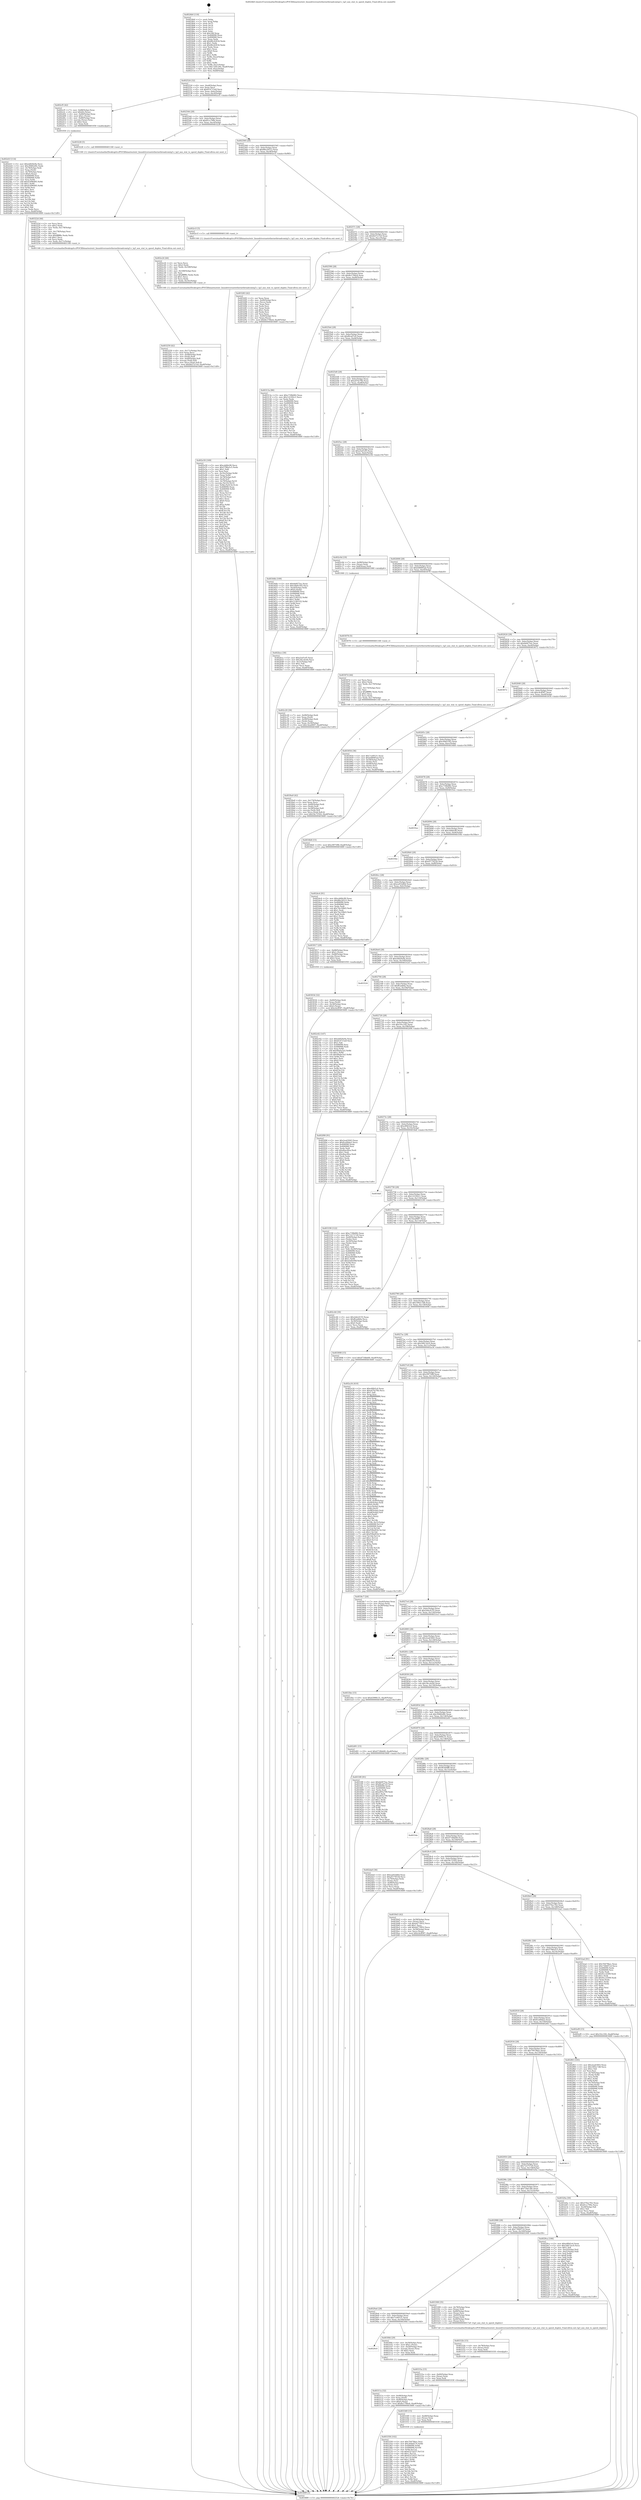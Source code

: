 digraph "0x4024b0" {
  label = "0x4024b0 (/mnt/c/Users/mathe/Desktop/tcc/POCII/binaries/extr_linuxdriversnetethernetbroadcomtg3.c_tg3_aux_stat_to_speed_duplex_Final-ollvm.out::main(0))"
  labelloc = "t"
  node[shape=record]

  Entry [label="",width=0.3,height=0.3,shape=circle,fillcolor=black,style=filled]
  "0x402524" [label="{
     0x402524 [32]\l
     | [instrs]\l
     &nbsp;&nbsp;0x402524 \<+6\>: mov -0xa8(%rbp),%eax\l
     &nbsp;&nbsp;0x40252a \<+2\>: mov %eax,%ecx\l
     &nbsp;&nbsp;0x40252c \<+6\>: sub $0x814715a9,%ecx\l
     &nbsp;&nbsp;0x402532 \<+6\>: mov %eax,-0xbc(%rbp)\l
     &nbsp;&nbsp;0x402538 \<+6\>: mov %ecx,-0xc0(%rbp)\l
     &nbsp;&nbsp;0x40253e \<+6\>: je 0000000000402cf5 \<main+0x845\>\l
  }"]
  "0x402cf5" [label="{
     0x402cf5 [42]\l
     | [instrs]\l
     &nbsp;&nbsp;0x402cf5 \<+7\>: mov -0x88(%rbp),%rax\l
     &nbsp;&nbsp;0x402cfc \<+6\>: movl $0x64,(%rax)\l
     &nbsp;&nbsp;0x402d02 \<+4\>: mov -0x80(%rbp),%rax\l
     &nbsp;&nbsp;0x402d06 \<+6\>: movl $0x1,(%rax)\l
     &nbsp;&nbsp;0x402d0c \<+4\>: mov -0x80(%rbp),%rax\l
     &nbsp;&nbsp;0x402d10 \<+3\>: movslq (%rax),%rax\l
     &nbsp;&nbsp;0x402d13 \<+4\>: shl $0x2,%rax\l
     &nbsp;&nbsp;0x402d17 \<+3\>: mov %rax,%rdi\l
     &nbsp;&nbsp;0x402d1a \<+5\>: call 0000000000401050 \<malloc@plt\>\l
     | [calls]\l
     &nbsp;&nbsp;0x401050 \{1\} (unknown)\l
  }"]
  "0x402544" [label="{
     0x402544 [28]\l
     | [instrs]\l
     &nbsp;&nbsp;0x402544 \<+5\>: jmp 0000000000402549 \<main+0x99\>\l
     &nbsp;&nbsp;0x402549 \<+6\>: mov -0xbc(%rbp),%eax\l
     &nbsp;&nbsp;0x40254f \<+5\>: sub $0x81cc799e,%eax\l
     &nbsp;&nbsp;0x402554 \<+6\>: mov %eax,-0xc4(%rbp)\l
     &nbsp;&nbsp;0x40255a \<+6\>: je 0000000000403228 \<main+0xd78\>\l
  }"]
  Exit [label="",width=0.3,height=0.3,shape=circle,fillcolor=black,style=filled,peripheries=2]
  "0x403228" [label="{
     0x403228 [5]\l
     | [instrs]\l
     &nbsp;&nbsp;0x403228 \<+5\>: call 0000000000401160 \<next_i\>\l
     | [calls]\l
     &nbsp;&nbsp;0x401160 \{1\} (/mnt/c/Users/mathe/Desktop/tcc/POCII/binaries/extr_linuxdriversnetethernetbroadcomtg3.c_tg3_aux_stat_to_speed_duplex_Final-ollvm.out::next_i)\l
  }"]
  "0x402560" [label="{
     0x402560 [28]\l
     | [instrs]\l
     &nbsp;&nbsp;0x402560 \<+5\>: jmp 0000000000402565 \<main+0xb5\>\l
     &nbsp;&nbsp;0x402565 \<+6\>: mov -0xbc(%rbp),%eax\l
     &nbsp;&nbsp;0x40256b \<+5\>: sub $0x86e24512,%eax\l
     &nbsp;&nbsp;0x402570 \<+6\>: mov %eax,-0xc8(%rbp)\l
     &nbsp;&nbsp;0x402576 \<+6\>: je 0000000000402e1f \<main+0x96f\>\l
  }"]
  "0x403358" [label="{
     0x403358 [102]\l
     | [instrs]\l
     &nbsp;&nbsp;0x403358 \<+5\>: mov $0x70479bec,%esi\l
     &nbsp;&nbsp;0x40335d \<+6\>: mov $0x304df374,%r8d\l
     &nbsp;&nbsp;0x403363 \<+8\>: mov 0x406090,%r9d\l
     &nbsp;&nbsp;0x40336b \<+8\>: mov 0x406068,%r10d\l
     &nbsp;&nbsp;0x403373 \<+3\>: mov %r9d,%r11d\l
     &nbsp;&nbsp;0x403376 \<+7\>: sub $0x6327d257,%r11d\l
     &nbsp;&nbsp;0x40337d \<+4\>: sub $0x1,%r11d\l
     &nbsp;&nbsp;0x403381 \<+7\>: add $0x6327d257,%r11d\l
     &nbsp;&nbsp;0x403388 \<+4\>: imul %r11d,%r9d\l
     &nbsp;&nbsp;0x40338c \<+4\>: and $0x1,%r9d\l
     &nbsp;&nbsp;0x403390 \<+4\>: cmp $0x0,%r9d\l
     &nbsp;&nbsp;0x403394 \<+3\>: sete %bl\l
     &nbsp;&nbsp;0x403397 \<+4\>: cmp $0xa,%r10d\l
     &nbsp;&nbsp;0x40339b \<+4\>: setl %r14b\l
     &nbsp;&nbsp;0x40339f \<+3\>: mov %bl,%r15b\l
     &nbsp;&nbsp;0x4033a2 \<+3\>: and %r14b,%r15b\l
     &nbsp;&nbsp;0x4033a5 \<+3\>: xor %r14b,%bl\l
     &nbsp;&nbsp;0x4033a8 \<+3\>: or %bl,%r15b\l
     &nbsp;&nbsp;0x4033ab \<+4\>: test $0x1,%r15b\l
     &nbsp;&nbsp;0x4033af \<+4\>: cmovne %r8d,%esi\l
     &nbsp;&nbsp;0x4033b3 \<+6\>: mov %esi,-0xa8(%rbp)\l
     &nbsp;&nbsp;0x4033b9 \<+5\>: jmp 0000000000403689 \<main+0x11d9\>\l
  }"]
  "0x402e1f" [label="{
     0x402e1f [5]\l
     | [instrs]\l
     &nbsp;&nbsp;0x402e1f \<+5\>: call 0000000000401160 \<next_i\>\l
     | [calls]\l
     &nbsp;&nbsp;0x401160 \{1\} (/mnt/c/Users/mathe/Desktop/tcc/POCII/binaries/extr_linuxdriversnetethernetbroadcomtg3.c_tg3_aux_stat_to_speed_duplex_Final-ollvm.out::next_i)\l
  }"]
  "0x40257c" [label="{
     0x40257c [28]\l
     | [instrs]\l
     &nbsp;&nbsp;0x40257c \<+5\>: jmp 0000000000402581 \<main+0xd1\>\l
     &nbsp;&nbsp;0x402581 \<+6\>: mov -0xbc(%rbp),%eax\l
     &nbsp;&nbsp;0x402587 \<+5\>: sub $0x8d37a7e0,%eax\l
     &nbsp;&nbsp;0x40258c \<+6\>: mov %eax,-0xcc(%rbp)\l
     &nbsp;&nbsp;0x402592 \<+6\>: je 0000000000403283 \<main+0xdd3\>\l
  }"]
  "0x403349" [label="{
     0x403349 [15]\l
     | [instrs]\l
     &nbsp;&nbsp;0x403349 \<+4\>: mov -0x48(%rbp),%rax\l
     &nbsp;&nbsp;0x40334d \<+3\>: mov (%rax),%rax\l
     &nbsp;&nbsp;0x403350 \<+3\>: mov %rax,%rdi\l
     &nbsp;&nbsp;0x403353 \<+5\>: call 0000000000401030 \<free@plt\>\l
     | [calls]\l
     &nbsp;&nbsp;0x401030 \{1\} (unknown)\l
  }"]
  "0x403283" [label="{
     0x403283 [42]\l
     | [instrs]\l
     &nbsp;&nbsp;0x403283 \<+2\>: xor %eax,%eax\l
     &nbsp;&nbsp;0x403285 \<+4\>: mov -0x40(%rbp),%rcx\l
     &nbsp;&nbsp;0x403289 \<+2\>: mov (%rcx),%edx\l
     &nbsp;&nbsp;0x40328b \<+2\>: mov %eax,%esi\l
     &nbsp;&nbsp;0x40328d \<+2\>: sub %edx,%esi\l
     &nbsp;&nbsp;0x40328f \<+2\>: mov %eax,%edx\l
     &nbsp;&nbsp;0x403291 \<+3\>: sub $0x1,%edx\l
     &nbsp;&nbsp;0x403294 \<+2\>: add %edx,%esi\l
     &nbsp;&nbsp;0x403296 \<+2\>: sub %esi,%eax\l
     &nbsp;&nbsp;0x403298 \<+4\>: mov -0x40(%rbp),%rcx\l
     &nbsp;&nbsp;0x40329c \<+2\>: mov %eax,(%rcx)\l
     &nbsp;&nbsp;0x40329e \<+10\>: movl $0x8e170be4,-0xa8(%rbp)\l
     &nbsp;&nbsp;0x4032a8 \<+5\>: jmp 0000000000403689 \<main+0x11d9\>\l
  }"]
  "0x402598" [label="{
     0x402598 [28]\l
     | [instrs]\l
     &nbsp;&nbsp;0x402598 \<+5\>: jmp 000000000040259d \<main+0xed\>\l
     &nbsp;&nbsp;0x40259d \<+6\>: mov -0xbc(%rbp),%eax\l
     &nbsp;&nbsp;0x4025a3 \<+5\>: sub $0x8e170be4,%eax\l
     &nbsp;&nbsp;0x4025a8 \<+6\>: mov %eax,-0xd0(%rbp)\l
     &nbsp;&nbsp;0x4025ae \<+6\>: je 000000000040313a \<main+0xc8a\>\l
  }"]
  "0x40333a" [label="{
     0x40333a [15]\l
     | [instrs]\l
     &nbsp;&nbsp;0x40333a \<+4\>: mov -0x60(%rbp),%rax\l
     &nbsp;&nbsp;0x40333e \<+3\>: mov (%rax),%rax\l
     &nbsp;&nbsp;0x403341 \<+3\>: mov %rax,%rdi\l
     &nbsp;&nbsp;0x403344 \<+5\>: call 0000000000401030 \<free@plt\>\l
     | [calls]\l
     &nbsp;&nbsp;0x401030 \{1\} (unknown)\l
  }"]
  "0x40313a" [label="{
     0x40313a [86]\l
     | [instrs]\l
     &nbsp;&nbsp;0x40313a \<+5\>: mov $0xc739b082,%eax\l
     &nbsp;&nbsp;0x40313f \<+5\>: mov $0x122392c1,%ecx\l
     &nbsp;&nbsp;0x403144 \<+2\>: xor %edx,%edx\l
     &nbsp;&nbsp;0x403146 \<+7\>: mov 0x406090,%esi\l
     &nbsp;&nbsp;0x40314d \<+7\>: mov 0x406068,%edi\l
     &nbsp;&nbsp;0x403154 \<+3\>: sub $0x1,%edx\l
     &nbsp;&nbsp;0x403157 \<+3\>: mov %esi,%r8d\l
     &nbsp;&nbsp;0x40315a \<+3\>: add %edx,%r8d\l
     &nbsp;&nbsp;0x40315d \<+4\>: imul %r8d,%esi\l
     &nbsp;&nbsp;0x403161 \<+3\>: and $0x1,%esi\l
     &nbsp;&nbsp;0x403164 \<+3\>: cmp $0x0,%esi\l
     &nbsp;&nbsp;0x403167 \<+4\>: sete %r9b\l
     &nbsp;&nbsp;0x40316b \<+3\>: cmp $0xa,%edi\l
     &nbsp;&nbsp;0x40316e \<+4\>: setl %r10b\l
     &nbsp;&nbsp;0x403172 \<+3\>: mov %r9b,%r11b\l
     &nbsp;&nbsp;0x403175 \<+3\>: and %r10b,%r11b\l
     &nbsp;&nbsp;0x403178 \<+3\>: xor %r10b,%r9b\l
     &nbsp;&nbsp;0x40317b \<+3\>: or %r9b,%r11b\l
     &nbsp;&nbsp;0x40317e \<+4\>: test $0x1,%r11b\l
     &nbsp;&nbsp;0x403182 \<+3\>: cmovne %ecx,%eax\l
     &nbsp;&nbsp;0x403185 \<+6\>: mov %eax,-0xa8(%rbp)\l
     &nbsp;&nbsp;0x40318b \<+5\>: jmp 0000000000403689 \<main+0x11d9\>\l
  }"]
  "0x4025b4" [label="{
     0x4025b4 [28]\l
     | [instrs]\l
     &nbsp;&nbsp;0x4025b4 \<+5\>: jmp 00000000004025b9 \<main+0x109\>\l
     &nbsp;&nbsp;0x4025b9 \<+6\>: mov -0xbc(%rbp),%eax\l
     &nbsp;&nbsp;0x4025bf \<+5\>: sub $0x8fca07e9,%eax\l
     &nbsp;&nbsp;0x4025c4 \<+6\>: mov %eax,-0xd4(%rbp)\l
     &nbsp;&nbsp;0x4025ca \<+6\>: je 000000000040344b \<main+0xf9b\>\l
  }"]
  "0x40332b" [label="{
     0x40332b [15]\l
     | [instrs]\l
     &nbsp;&nbsp;0x40332b \<+4\>: mov -0x78(%rbp),%rax\l
     &nbsp;&nbsp;0x40332f \<+3\>: mov (%rax),%rax\l
     &nbsp;&nbsp;0x403332 \<+3\>: mov %rax,%rdi\l
     &nbsp;&nbsp;0x403335 \<+5\>: call 0000000000401030 \<free@plt\>\l
     | [calls]\l
     &nbsp;&nbsp;0x401030 \{1\} (unknown)\l
  }"]
  "0x40344b" [label="{
     0x40344b [109]\l
     | [instrs]\l
     &nbsp;&nbsp;0x40344b \<+5\>: mov $0xbbf475ac,%eax\l
     &nbsp;&nbsp;0x403450 \<+5\>: mov $0xc6b83345,%ecx\l
     &nbsp;&nbsp;0x403455 \<+7\>: mov -0xa0(%rbp),%rdx\l
     &nbsp;&nbsp;0x40345c \<+6\>: movl $0x0,(%rdx)\l
     &nbsp;&nbsp;0x403462 \<+7\>: mov 0x406090,%esi\l
     &nbsp;&nbsp;0x403469 \<+7\>: mov 0x406068,%edi\l
     &nbsp;&nbsp;0x403470 \<+3\>: mov %esi,%r8d\l
     &nbsp;&nbsp;0x403473 \<+7\>: sub $0x123831f2,%r8d\l
     &nbsp;&nbsp;0x40347a \<+4\>: sub $0x1,%r8d\l
     &nbsp;&nbsp;0x40347e \<+7\>: add $0x123831f2,%r8d\l
     &nbsp;&nbsp;0x403485 \<+4\>: imul %r8d,%esi\l
     &nbsp;&nbsp;0x403489 \<+3\>: and $0x1,%esi\l
     &nbsp;&nbsp;0x40348c \<+3\>: cmp $0x0,%esi\l
     &nbsp;&nbsp;0x40348f \<+4\>: sete %r9b\l
     &nbsp;&nbsp;0x403493 \<+3\>: cmp $0xa,%edi\l
     &nbsp;&nbsp;0x403496 \<+4\>: setl %r10b\l
     &nbsp;&nbsp;0x40349a \<+3\>: mov %r9b,%r11b\l
     &nbsp;&nbsp;0x40349d \<+3\>: and %r10b,%r11b\l
     &nbsp;&nbsp;0x4034a0 \<+3\>: xor %r10b,%r9b\l
     &nbsp;&nbsp;0x4034a3 \<+3\>: or %r9b,%r11b\l
     &nbsp;&nbsp;0x4034a6 \<+4\>: test $0x1,%r11b\l
     &nbsp;&nbsp;0x4034aa \<+3\>: cmovne %ecx,%eax\l
     &nbsp;&nbsp;0x4034ad \<+6\>: mov %eax,-0xa8(%rbp)\l
     &nbsp;&nbsp;0x4034b3 \<+5\>: jmp 0000000000403689 \<main+0x11d9\>\l
  }"]
  "0x4025d0" [label="{
     0x4025d0 [28]\l
     | [instrs]\l
     &nbsp;&nbsp;0x4025d0 \<+5\>: jmp 00000000004025d5 \<main+0x125\>\l
     &nbsp;&nbsp;0x4025d5 \<+6\>: mov -0xbc(%rbp),%eax\l
     &nbsp;&nbsp;0x4025db \<+5\>: sub $0xa07fa70b,%eax\l
     &nbsp;&nbsp;0x4025e0 \<+6\>: mov %eax,-0xd8(%rbp)\l
     &nbsp;&nbsp;0x4025e6 \<+6\>: je 0000000000402bce \<main+0x71e\>\l
  }"]
  "0x403259" [label="{
     0x403259 [42]\l
     | [instrs]\l
     &nbsp;&nbsp;0x403259 \<+6\>: mov -0x17c(%rbp),%ecx\l
     &nbsp;&nbsp;0x40325f \<+3\>: imul %eax,%ecx\l
     &nbsp;&nbsp;0x403262 \<+4\>: mov -0x48(%rbp),%rdi\l
     &nbsp;&nbsp;0x403266 \<+3\>: mov (%rdi),%rdi\l
     &nbsp;&nbsp;0x403269 \<+4\>: mov -0x40(%rbp),%r8\l
     &nbsp;&nbsp;0x40326d \<+3\>: movslq (%r8),%r8\l
     &nbsp;&nbsp;0x403270 \<+4\>: mov %ecx,(%rdi,%r8,4)\l
     &nbsp;&nbsp;0x403274 \<+10\>: movl $0x8d37a7e0,-0xa8(%rbp)\l
     &nbsp;&nbsp;0x40327e \<+5\>: jmp 0000000000403689 \<main+0x11d9\>\l
  }"]
  "0x402bce" [label="{
     0x402bce [30]\l
     | [instrs]\l
     &nbsp;&nbsp;0x402bce \<+5\>: mov $0xa5af1ef5,%eax\l
     &nbsp;&nbsp;0x402bd3 \<+5\>: mov $0x34ccdcb4,%ecx\l
     &nbsp;&nbsp;0x402bd8 \<+3\>: mov -0x31(%rbp),%dl\l
     &nbsp;&nbsp;0x402bdb \<+3\>: test $0x1,%dl\l
     &nbsp;&nbsp;0x402bde \<+3\>: cmovne %ecx,%eax\l
     &nbsp;&nbsp;0x402be1 \<+6\>: mov %eax,-0xa8(%rbp)\l
     &nbsp;&nbsp;0x402be7 \<+5\>: jmp 0000000000403689 \<main+0x11d9\>\l
  }"]
  "0x4025ec" [label="{
     0x4025ec [28]\l
     | [instrs]\l
     &nbsp;&nbsp;0x4025ec \<+5\>: jmp 00000000004025f1 \<main+0x141\>\l
     &nbsp;&nbsp;0x4025f1 \<+6\>: mov -0xbc(%rbp),%eax\l
     &nbsp;&nbsp;0x4025f7 \<+5\>: sub $0xa5af1ef5,%eax\l
     &nbsp;&nbsp;0x4025fc \<+6\>: mov %eax,-0xdc(%rbp)\l
     &nbsp;&nbsp;0x402602 \<+6\>: je 0000000000402c0d \<main+0x75d\>\l
  }"]
  "0x40322d" [label="{
     0x40322d [44]\l
     | [instrs]\l
     &nbsp;&nbsp;0x40322d \<+2\>: xor %ecx,%ecx\l
     &nbsp;&nbsp;0x40322f \<+5\>: mov $0x2,%edx\l
     &nbsp;&nbsp;0x403234 \<+6\>: mov %edx,-0x178(%rbp)\l
     &nbsp;&nbsp;0x40323a \<+1\>: cltd\l
     &nbsp;&nbsp;0x40323b \<+6\>: mov -0x178(%rbp),%esi\l
     &nbsp;&nbsp;0x403241 \<+2\>: idiv %esi\l
     &nbsp;&nbsp;0x403243 \<+6\>: imul $0xfffffffe,%edx,%edx\l
     &nbsp;&nbsp;0x403249 \<+3\>: sub $0x1,%ecx\l
     &nbsp;&nbsp;0x40324c \<+2\>: sub %ecx,%edx\l
     &nbsp;&nbsp;0x40324e \<+6\>: mov %edx,-0x17c(%rbp)\l
     &nbsp;&nbsp;0x403254 \<+5\>: call 0000000000401160 \<next_i\>\l
     | [calls]\l
     &nbsp;&nbsp;0x401160 \{1\} (/mnt/c/Users/mathe/Desktop/tcc/POCII/binaries/extr_linuxdriversnetethernetbroadcomtg3.c_tg3_aux_stat_to_speed_duplex_Final-ollvm.out::next_i)\l
  }"]
  "0x402c0d" [label="{
     0x402c0d [19]\l
     | [instrs]\l
     &nbsp;&nbsp;0x402c0d \<+7\>: mov -0x98(%rbp),%rax\l
     &nbsp;&nbsp;0x402c14 \<+3\>: mov (%rax),%rax\l
     &nbsp;&nbsp;0x402c17 \<+4\>: mov 0x8(%rax),%rdi\l
     &nbsp;&nbsp;0x402c1b \<+5\>: call 0000000000401060 \<atoi@plt\>\l
     | [calls]\l
     &nbsp;&nbsp;0x401060 \{1\} (unknown)\l
  }"]
  "0x402608" [label="{
     0x402608 [28]\l
     | [instrs]\l
     &nbsp;&nbsp;0x402608 \<+5\>: jmp 000000000040260d \<main+0x15d\>\l
     &nbsp;&nbsp;0x40260d \<+6\>: mov -0xbc(%rbp),%eax\l
     &nbsp;&nbsp;0x402613 \<+5\>: sub $0xb48085ad,%eax\l
     &nbsp;&nbsp;0x402618 \<+6\>: mov %eax,-0xe0(%rbp)\l
     &nbsp;&nbsp;0x40261e \<+6\>: je 0000000000403078 \<main+0xbc8\>\l
  }"]
  "0x40311a" [label="{
     0x40311a [32]\l
     | [instrs]\l
     &nbsp;&nbsp;0x40311a \<+4\>: mov -0x48(%rbp),%rdi\l
     &nbsp;&nbsp;0x40311e \<+3\>: mov %rax,(%rdi)\l
     &nbsp;&nbsp;0x403121 \<+4\>: mov -0x40(%rbp),%rax\l
     &nbsp;&nbsp;0x403125 \<+6\>: movl $0x0,(%rax)\l
     &nbsp;&nbsp;0x40312b \<+10\>: movl $0x8e170be4,-0xa8(%rbp)\l
     &nbsp;&nbsp;0x403135 \<+5\>: jmp 0000000000403689 \<main+0x11d9\>\l
  }"]
  "0x403078" [label="{
     0x403078 [5]\l
     | [instrs]\l
     &nbsp;&nbsp;0x403078 \<+5\>: call 0000000000401160 \<next_i\>\l
     | [calls]\l
     &nbsp;&nbsp;0x401160 \{1\} (/mnt/c/Users/mathe/Desktop/tcc/POCII/binaries/extr_linuxdriversnetethernetbroadcomtg3.c_tg3_aux_stat_to_speed_duplex_Final-ollvm.out::next_i)\l
  }"]
  "0x402624" [label="{
     0x402624 [28]\l
     | [instrs]\l
     &nbsp;&nbsp;0x402624 \<+5\>: jmp 0000000000402629 \<main+0x179\>\l
     &nbsp;&nbsp;0x402629 \<+6\>: mov -0xbc(%rbp),%eax\l
     &nbsp;&nbsp;0x40262f \<+5\>: sub $0xbbf475ac,%eax\l
     &nbsp;&nbsp;0x402634 \<+6\>: mov %eax,-0xe4(%rbp)\l
     &nbsp;&nbsp;0x40263a \<+6\>: je 0000000000403672 \<main+0x11c2\>\l
  }"]
  "0x4029c0" [label="{
     0x4029c0\l
  }", style=dashed]
  "0x403672" [label="{
     0x403672\l
  }", style=dashed]
  "0x402640" [label="{
     0x402640 [28]\l
     | [instrs]\l
     &nbsp;&nbsp;0x402640 \<+5\>: jmp 0000000000402645 \<main+0x195\>\l
     &nbsp;&nbsp;0x402645 \<+6\>: mov -0xbc(%rbp),%eax\l
     &nbsp;&nbsp;0x40264b \<+5\>: sub $0xc4cff587,%eax\l
     &nbsp;&nbsp;0x402650 \<+6\>: mov %eax,-0xe8(%rbp)\l
     &nbsp;&nbsp;0x402656 \<+6\>: je 0000000000403054 \<main+0xba4\>\l
  }"]
  "0x4030fd" [label="{
     0x4030fd [29]\l
     | [instrs]\l
     &nbsp;&nbsp;0x4030fd \<+4\>: mov -0x50(%rbp),%rax\l
     &nbsp;&nbsp;0x403101 \<+6\>: movl $0x1,(%rax)\l
     &nbsp;&nbsp;0x403107 \<+4\>: mov -0x50(%rbp),%rax\l
     &nbsp;&nbsp;0x40310b \<+3\>: movslq (%rax),%rax\l
     &nbsp;&nbsp;0x40310e \<+4\>: shl $0x2,%rax\l
     &nbsp;&nbsp;0x403112 \<+3\>: mov %rax,%rdi\l
     &nbsp;&nbsp;0x403115 \<+5\>: call 0000000000401050 \<malloc@plt\>\l
     | [calls]\l
     &nbsp;&nbsp;0x401050 \{1\} (unknown)\l
  }"]
  "0x403054" [label="{
     0x403054 [36]\l
     | [instrs]\l
     &nbsp;&nbsp;0x403054 \<+5\>: mov $0x7cef0531,%eax\l
     &nbsp;&nbsp;0x403059 \<+5\>: mov $0xb48085ad,%ecx\l
     &nbsp;&nbsp;0x40305e \<+4\>: mov -0x58(%rbp),%rdx\l
     &nbsp;&nbsp;0x403062 \<+2\>: mov (%rdx),%esi\l
     &nbsp;&nbsp;0x403064 \<+4\>: mov -0x68(%rbp),%rdx\l
     &nbsp;&nbsp;0x403068 \<+2\>: cmp (%rdx),%esi\l
     &nbsp;&nbsp;0x40306a \<+3\>: cmovl %ecx,%eax\l
     &nbsp;&nbsp;0x40306d \<+6\>: mov %eax,-0xa8(%rbp)\l
     &nbsp;&nbsp;0x403073 \<+5\>: jmp 0000000000403689 \<main+0x11d9\>\l
  }"]
  "0x40265c" [label="{
     0x40265c [28]\l
     | [instrs]\l
     &nbsp;&nbsp;0x40265c \<+5\>: jmp 0000000000402661 \<main+0x1b1\>\l
     &nbsp;&nbsp;0x402661 \<+6\>: mov -0xbc(%rbp),%eax\l
     &nbsp;&nbsp;0x402667 \<+5\>: sub $0xc6b83345,%eax\l
     &nbsp;&nbsp;0x40266c \<+6\>: mov %eax,-0xec(%rbp)\l
     &nbsp;&nbsp;0x402672 \<+6\>: je 00000000004034b8 \<main+0x1008\>\l
  }"]
  "0x4029a4" [label="{
     0x4029a4 [28]\l
     | [instrs]\l
     &nbsp;&nbsp;0x4029a4 \<+5\>: jmp 00000000004029a9 \<main+0x4f9\>\l
     &nbsp;&nbsp;0x4029a9 \<+6\>: mov -0xbc(%rbp),%eax\l
     &nbsp;&nbsp;0x4029af \<+5\>: sub $0x7cef0531,%eax\l
     &nbsp;&nbsp;0x4029b4 \<+6\>: mov %eax,-0x164(%rbp)\l
     &nbsp;&nbsp;0x4029ba \<+6\>: je 00000000004030fd \<main+0xc4d\>\l
  }"]
  "0x4034b8" [label="{
     0x4034b8 [15]\l
     | [instrs]\l
     &nbsp;&nbsp;0x4034b8 \<+10\>: movl $0x29f75f8f,-0xa8(%rbp)\l
     &nbsp;&nbsp;0x4034c2 \<+5\>: jmp 0000000000403689 \<main+0x11d9\>\l
  }"]
  "0x402678" [label="{
     0x402678 [28]\l
     | [instrs]\l
     &nbsp;&nbsp;0x402678 \<+5\>: jmp 000000000040267d \<main+0x1cd\>\l
     &nbsp;&nbsp;0x40267d \<+6\>: mov -0xbc(%rbp),%eax\l
     &nbsp;&nbsp;0x402683 \<+5\>: sub $0xc739b082,%eax\l
     &nbsp;&nbsp;0x402688 \<+6\>: mov %eax,-0xf0(%rbp)\l
     &nbsp;&nbsp;0x40268e \<+6\>: je 00000000004035ee \<main+0x113e\>\l
  }"]
  "0x403308" [label="{
     0x403308 [35]\l
     | [instrs]\l
     &nbsp;&nbsp;0x403308 \<+4\>: mov -0x78(%rbp),%rax\l
     &nbsp;&nbsp;0x40330c \<+3\>: mov (%rax),%rdi\l
     &nbsp;&nbsp;0x40330f \<+7\>: mov -0x88(%rbp),%rax\l
     &nbsp;&nbsp;0x403316 \<+2\>: mov (%rax),%esi\l
     &nbsp;&nbsp;0x403318 \<+4\>: mov -0x60(%rbp),%rax\l
     &nbsp;&nbsp;0x40331c \<+3\>: mov (%rax),%rdx\l
     &nbsp;&nbsp;0x40331f \<+4\>: mov -0x48(%rbp),%rax\l
     &nbsp;&nbsp;0x403323 \<+3\>: mov (%rax),%rcx\l
     &nbsp;&nbsp;0x403326 \<+5\>: call 00000000004017a0 \<tg3_aux_stat_to_speed_duplex\>\l
     | [calls]\l
     &nbsp;&nbsp;0x4017a0 \{1\} (/mnt/c/Users/mathe/Desktop/tcc/POCII/binaries/extr_linuxdriversnetethernetbroadcomtg3.c_tg3_aux_stat_to_speed_duplex_Final-ollvm.out::tg3_aux_stat_to_speed_duplex)\l
  }"]
  "0x4035ee" [label="{
     0x4035ee\l
  }", style=dashed]
  "0x402694" [label="{
     0x402694 [28]\l
     | [instrs]\l
     &nbsp;&nbsp;0x402694 \<+5\>: jmp 0000000000402699 \<main+0x1e9\>\l
     &nbsp;&nbsp;0x402699 \<+6\>: mov -0xbc(%rbp),%eax\l
     &nbsp;&nbsp;0x40269f \<+5\>: sub $0xcddfdc90,%eax\l
     &nbsp;&nbsp;0x4026a4 \<+6\>: mov %eax,-0xf4(%rbp)\l
     &nbsp;&nbsp;0x4026aa \<+6\>: je 000000000040356e \<main+0x10be\>\l
  }"]
  "0x4030a9" [label="{
     0x4030a9 [42]\l
     | [instrs]\l
     &nbsp;&nbsp;0x4030a9 \<+6\>: mov -0x174(%rbp),%ecx\l
     &nbsp;&nbsp;0x4030af \<+3\>: imul %eax,%ecx\l
     &nbsp;&nbsp;0x4030b2 \<+4\>: mov -0x60(%rbp),%rdi\l
     &nbsp;&nbsp;0x4030b6 \<+3\>: mov (%rdi),%rdi\l
     &nbsp;&nbsp;0x4030b9 \<+4\>: mov -0x58(%rbp),%r8\l
     &nbsp;&nbsp;0x4030bd \<+3\>: movslq (%r8),%r8\l
     &nbsp;&nbsp;0x4030c0 \<+4\>: mov %ecx,(%rdi,%r8,4)\l
     &nbsp;&nbsp;0x4030c4 \<+10\>: movl $0x54c72502,-0xa8(%rbp)\l
     &nbsp;&nbsp;0x4030ce \<+5\>: jmp 0000000000403689 \<main+0x11d9\>\l
  }"]
  "0x40356e" [label="{
     0x40356e\l
  }", style=dashed]
  "0x4026b0" [label="{
     0x4026b0 [28]\l
     | [instrs]\l
     &nbsp;&nbsp;0x4026b0 \<+5\>: jmp 00000000004026b5 \<main+0x205\>\l
     &nbsp;&nbsp;0x4026b5 \<+6\>: mov -0xbc(%rbp),%eax\l
     &nbsp;&nbsp;0x4026bb \<+5\>: sub $0xd5776534,%eax\l
     &nbsp;&nbsp;0x4026c0 \<+6\>: mov %eax,-0xf8(%rbp)\l
     &nbsp;&nbsp;0x4026c6 \<+6\>: je 0000000000402dc4 \<main+0x914\>\l
  }"]
  "0x40307d" [label="{
     0x40307d [44]\l
     | [instrs]\l
     &nbsp;&nbsp;0x40307d \<+2\>: xor %ecx,%ecx\l
     &nbsp;&nbsp;0x40307f \<+5\>: mov $0x2,%edx\l
     &nbsp;&nbsp;0x403084 \<+6\>: mov %edx,-0x170(%rbp)\l
     &nbsp;&nbsp;0x40308a \<+1\>: cltd\l
     &nbsp;&nbsp;0x40308b \<+6\>: mov -0x170(%rbp),%esi\l
     &nbsp;&nbsp;0x403091 \<+2\>: idiv %esi\l
     &nbsp;&nbsp;0x403093 \<+6\>: imul $0xfffffffe,%edx,%edx\l
     &nbsp;&nbsp;0x403099 \<+3\>: sub $0x1,%ecx\l
     &nbsp;&nbsp;0x40309c \<+2\>: sub %ecx,%edx\l
     &nbsp;&nbsp;0x40309e \<+6\>: mov %edx,-0x174(%rbp)\l
     &nbsp;&nbsp;0x4030a4 \<+5\>: call 0000000000401160 \<next_i\>\l
     | [calls]\l
     &nbsp;&nbsp;0x401160 \{1\} (/mnt/c/Users/mathe/Desktop/tcc/POCII/binaries/extr_linuxdriversnetethernetbroadcomtg3.c_tg3_aux_stat_to_speed_duplex_Final-ollvm.out::next_i)\l
  }"]
  "0x402dc4" [label="{
     0x402dc4 [91]\l
     | [instrs]\l
     &nbsp;&nbsp;0x402dc4 \<+5\>: mov $0xcddfdc90,%eax\l
     &nbsp;&nbsp;0x402dc9 \<+5\>: mov $0x86e24512,%ecx\l
     &nbsp;&nbsp;0x402dce \<+7\>: mov 0x406090,%edx\l
     &nbsp;&nbsp;0x402dd5 \<+7\>: mov 0x406068,%esi\l
     &nbsp;&nbsp;0x402ddc \<+2\>: mov %edx,%edi\l
     &nbsp;&nbsp;0x402dde \<+6\>: sub $0x74e108d3,%edi\l
     &nbsp;&nbsp;0x402de4 \<+3\>: sub $0x1,%edi\l
     &nbsp;&nbsp;0x402de7 \<+6\>: add $0x74e108d3,%edi\l
     &nbsp;&nbsp;0x402ded \<+3\>: imul %edi,%edx\l
     &nbsp;&nbsp;0x402df0 \<+3\>: and $0x1,%edx\l
     &nbsp;&nbsp;0x402df3 \<+3\>: cmp $0x0,%edx\l
     &nbsp;&nbsp;0x402df6 \<+4\>: sete %r8b\l
     &nbsp;&nbsp;0x402dfa \<+3\>: cmp $0xa,%esi\l
     &nbsp;&nbsp;0x402dfd \<+4\>: setl %r9b\l
     &nbsp;&nbsp;0x402e01 \<+3\>: mov %r8b,%r10b\l
     &nbsp;&nbsp;0x402e04 \<+3\>: and %r9b,%r10b\l
     &nbsp;&nbsp;0x402e07 \<+3\>: xor %r9b,%r8b\l
     &nbsp;&nbsp;0x402e0a \<+3\>: or %r8b,%r10b\l
     &nbsp;&nbsp;0x402e0d \<+4\>: test $0x1,%r10b\l
     &nbsp;&nbsp;0x402e11 \<+3\>: cmovne %ecx,%eax\l
     &nbsp;&nbsp;0x402e14 \<+6\>: mov %eax,-0xa8(%rbp)\l
     &nbsp;&nbsp;0x402e1a \<+5\>: jmp 0000000000403689 \<main+0x11d9\>\l
  }"]
  "0x4026cc" [label="{
     0x4026cc [28]\l
     | [instrs]\l
     &nbsp;&nbsp;0x4026cc \<+5\>: jmp 00000000004026d1 \<main+0x221\>\l
     &nbsp;&nbsp;0x4026d1 \<+6\>: mov -0xbc(%rbp),%eax\l
     &nbsp;&nbsp;0x4026d7 \<+5\>: sub $0xea91b46d,%eax\l
     &nbsp;&nbsp;0x4026dc \<+6\>: mov %eax,-0xfc(%rbp)\l
     &nbsp;&nbsp;0x4026e2 \<+6\>: je 0000000000403017 \<main+0xb67\>\l
  }"]
  "0x403034" [label="{
     0x403034 [32]\l
     | [instrs]\l
     &nbsp;&nbsp;0x403034 \<+4\>: mov -0x60(%rbp),%rdi\l
     &nbsp;&nbsp;0x403038 \<+3\>: mov %rax,(%rdi)\l
     &nbsp;&nbsp;0x40303b \<+4\>: mov -0x58(%rbp),%rax\l
     &nbsp;&nbsp;0x40303f \<+6\>: movl $0x0,(%rax)\l
     &nbsp;&nbsp;0x403045 \<+10\>: movl $0xc4cff587,-0xa8(%rbp)\l
     &nbsp;&nbsp;0x40304f \<+5\>: jmp 0000000000403689 \<main+0x11d9\>\l
  }"]
  "0x403017" [label="{
     0x403017 [29]\l
     | [instrs]\l
     &nbsp;&nbsp;0x403017 \<+4\>: mov -0x68(%rbp),%rax\l
     &nbsp;&nbsp;0x40301b \<+6\>: movl $0x1,(%rax)\l
     &nbsp;&nbsp;0x403021 \<+4\>: mov -0x68(%rbp),%rax\l
     &nbsp;&nbsp;0x403025 \<+3\>: movslq (%rax),%rax\l
     &nbsp;&nbsp;0x403028 \<+4\>: shl $0x2,%rax\l
     &nbsp;&nbsp;0x40302c \<+3\>: mov %rax,%rdi\l
     &nbsp;&nbsp;0x40302f \<+5\>: call 0000000000401050 \<malloc@plt\>\l
     | [calls]\l
     &nbsp;&nbsp;0x401050 \{1\} (unknown)\l
  }"]
  "0x4026e8" [label="{
     0x4026e8 [28]\l
     | [instrs]\l
     &nbsp;&nbsp;0x4026e8 \<+5\>: jmp 00000000004026ed \<main+0x23d\>\l
     &nbsp;&nbsp;0x4026ed \<+6\>: mov -0xbc(%rbp),%eax\l
     &nbsp;&nbsp;0x4026f3 \<+5\>: sub $0xeb820e9a,%eax\l
     &nbsp;&nbsp;0x4026f8 \<+6\>: mov %eax,-0x100(%rbp)\l
     &nbsp;&nbsp;0x4026fe \<+6\>: je 0000000000403524 \<main+0x1074\>\l
  }"]
  "0x402e50" [label="{
     0x402e50 [169]\l
     | [instrs]\l
     &nbsp;&nbsp;0x402e50 \<+5\>: mov $0xcddfdc90,%ecx\l
     &nbsp;&nbsp;0x402e55 \<+5\>: mov $0x5786a5c5,%edx\l
     &nbsp;&nbsp;0x402e5a \<+3\>: mov $0x1,%dil\l
     &nbsp;&nbsp;0x402e5d \<+2\>: xor %esi,%esi\l
     &nbsp;&nbsp;0x402e5f \<+7\>: mov -0x16c(%rbp),%r8d\l
     &nbsp;&nbsp;0x402e66 \<+4\>: imul %eax,%r8d\l
     &nbsp;&nbsp;0x402e6a \<+4\>: mov -0x78(%rbp),%r9\l
     &nbsp;&nbsp;0x402e6e \<+3\>: mov (%r9),%r9\l
     &nbsp;&nbsp;0x402e71 \<+4\>: mov -0x70(%rbp),%r10\l
     &nbsp;&nbsp;0x402e75 \<+3\>: movslq (%r10),%r10\l
     &nbsp;&nbsp;0x402e78 \<+4\>: mov %r8d,(%r9,%r10,4)\l
     &nbsp;&nbsp;0x402e7c \<+7\>: mov 0x406090,%eax\l
     &nbsp;&nbsp;0x402e83 \<+8\>: mov 0x406068,%r8d\l
     &nbsp;&nbsp;0x402e8b \<+3\>: sub $0x1,%esi\l
     &nbsp;&nbsp;0x402e8e \<+3\>: mov %eax,%r11d\l
     &nbsp;&nbsp;0x402e91 \<+3\>: add %esi,%r11d\l
     &nbsp;&nbsp;0x402e94 \<+4\>: imul %r11d,%eax\l
     &nbsp;&nbsp;0x402e98 \<+3\>: and $0x1,%eax\l
     &nbsp;&nbsp;0x402e9b \<+3\>: cmp $0x0,%eax\l
     &nbsp;&nbsp;0x402e9e \<+3\>: sete %bl\l
     &nbsp;&nbsp;0x402ea1 \<+4\>: cmp $0xa,%r8d\l
     &nbsp;&nbsp;0x402ea5 \<+4\>: setl %r14b\l
     &nbsp;&nbsp;0x402ea9 \<+3\>: mov %bl,%r15b\l
     &nbsp;&nbsp;0x402eac \<+4\>: xor $0xff,%r15b\l
     &nbsp;&nbsp;0x402eb0 \<+3\>: mov %r14b,%r12b\l
     &nbsp;&nbsp;0x402eb3 \<+4\>: xor $0xff,%r12b\l
     &nbsp;&nbsp;0x402eb7 \<+4\>: xor $0x1,%dil\l
     &nbsp;&nbsp;0x402ebb \<+3\>: mov %r15b,%r13b\l
     &nbsp;&nbsp;0x402ebe \<+4\>: and $0xff,%r13b\l
     &nbsp;&nbsp;0x402ec2 \<+3\>: and %dil,%bl\l
     &nbsp;&nbsp;0x402ec5 \<+3\>: mov %r12b,%al\l
     &nbsp;&nbsp;0x402ec8 \<+2\>: and $0xff,%al\l
     &nbsp;&nbsp;0x402eca \<+3\>: and %dil,%r14b\l
     &nbsp;&nbsp;0x402ecd \<+3\>: or %bl,%r13b\l
     &nbsp;&nbsp;0x402ed0 \<+3\>: or %r14b,%al\l
     &nbsp;&nbsp;0x402ed3 \<+3\>: xor %al,%r13b\l
     &nbsp;&nbsp;0x402ed6 \<+3\>: or %r12b,%r15b\l
     &nbsp;&nbsp;0x402ed9 \<+4\>: xor $0xff,%r15b\l
     &nbsp;&nbsp;0x402edd \<+4\>: or $0x1,%dil\l
     &nbsp;&nbsp;0x402ee1 \<+3\>: and %dil,%r15b\l
     &nbsp;&nbsp;0x402ee4 \<+3\>: or %r15b,%r13b\l
     &nbsp;&nbsp;0x402ee7 \<+4\>: test $0x1,%r13b\l
     &nbsp;&nbsp;0x402eeb \<+3\>: cmovne %edx,%ecx\l
     &nbsp;&nbsp;0x402eee \<+6\>: mov %ecx,-0xa8(%rbp)\l
     &nbsp;&nbsp;0x402ef4 \<+5\>: jmp 0000000000403689 \<main+0x11d9\>\l
  }"]
  "0x403524" [label="{
     0x403524\l
  }", style=dashed]
  "0x402704" [label="{
     0x402704 [28]\l
     | [instrs]\l
     &nbsp;&nbsp;0x402704 \<+5\>: jmp 0000000000402709 \<main+0x259\>\l
     &nbsp;&nbsp;0x402709 \<+6\>: mov -0xbc(%rbp),%eax\l
     &nbsp;&nbsp;0x40270f \<+5\>: sub $0xffcadb6a,%eax\l
     &nbsp;&nbsp;0x402714 \<+6\>: mov %eax,-0x104(%rbp)\l
     &nbsp;&nbsp;0x40271a \<+6\>: je 0000000000402c62 \<main+0x7b2\>\l
  }"]
  "0x402e24" [label="{
     0x402e24 [44]\l
     | [instrs]\l
     &nbsp;&nbsp;0x402e24 \<+2\>: xor %ecx,%ecx\l
     &nbsp;&nbsp;0x402e26 \<+5\>: mov $0x2,%edx\l
     &nbsp;&nbsp;0x402e2b \<+6\>: mov %edx,-0x168(%rbp)\l
     &nbsp;&nbsp;0x402e31 \<+1\>: cltd\l
     &nbsp;&nbsp;0x402e32 \<+6\>: mov -0x168(%rbp),%esi\l
     &nbsp;&nbsp;0x402e38 \<+2\>: idiv %esi\l
     &nbsp;&nbsp;0x402e3a \<+6\>: imul $0xfffffffe,%edx,%edx\l
     &nbsp;&nbsp;0x402e40 \<+3\>: sub $0x1,%ecx\l
     &nbsp;&nbsp;0x402e43 \<+2\>: sub %ecx,%edx\l
     &nbsp;&nbsp;0x402e45 \<+6\>: mov %edx,-0x16c(%rbp)\l
     &nbsp;&nbsp;0x402e4b \<+5\>: call 0000000000401160 \<next_i\>\l
     | [calls]\l
     &nbsp;&nbsp;0x401160 \{1\} (/mnt/c/Users/mathe/Desktop/tcc/POCII/binaries/extr_linuxdriversnetethernetbroadcomtg3.c_tg3_aux_stat_to_speed_duplex_Final-ollvm.out::next_i)\l
  }"]
  "0x402c62" [label="{
     0x402c62 [147]\l
     | [instrs]\l
     &nbsp;&nbsp;0x402c62 \<+5\>: mov $0xeb820e9a,%eax\l
     &nbsp;&nbsp;0x402c67 \<+5\>: mov $0x814715a9,%ecx\l
     &nbsp;&nbsp;0x402c6c \<+2\>: mov $0x1,%dl\l
     &nbsp;&nbsp;0x402c6e \<+7\>: mov 0x406090,%esi\l
     &nbsp;&nbsp;0x402c75 \<+7\>: mov 0x406068,%edi\l
     &nbsp;&nbsp;0x402c7c \<+3\>: mov %esi,%r8d\l
     &nbsp;&nbsp;0x402c7f \<+7\>: add $0x99aba3a5,%r8d\l
     &nbsp;&nbsp;0x402c86 \<+4\>: sub $0x1,%r8d\l
     &nbsp;&nbsp;0x402c8a \<+7\>: sub $0x99aba3a5,%r8d\l
     &nbsp;&nbsp;0x402c91 \<+4\>: imul %r8d,%esi\l
     &nbsp;&nbsp;0x402c95 \<+3\>: and $0x1,%esi\l
     &nbsp;&nbsp;0x402c98 \<+3\>: cmp $0x0,%esi\l
     &nbsp;&nbsp;0x402c9b \<+4\>: sete %r9b\l
     &nbsp;&nbsp;0x402c9f \<+3\>: cmp $0xa,%edi\l
     &nbsp;&nbsp;0x402ca2 \<+4\>: setl %r10b\l
     &nbsp;&nbsp;0x402ca6 \<+3\>: mov %r9b,%r11b\l
     &nbsp;&nbsp;0x402ca9 \<+4\>: xor $0xff,%r11b\l
     &nbsp;&nbsp;0x402cad \<+3\>: mov %r10b,%bl\l
     &nbsp;&nbsp;0x402cb0 \<+3\>: xor $0xff,%bl\l
     &nbsp;&nbsp;0x402cb3 \<+3\>: xor $0x0,%dl\l
     &nbsp;&nbsp;0x402cb6 \<+3\>: mov %r11b,%r14b\l
     &nbsp;&nbsp;0x402cb9 \<+4\>: and $0x0,%r14b\l
     &nbsp;&nbsp;0x402cbd \<+3\>: and %dl,%r9b\l
     &nbsp;&nbsp;0x402cc0 \<+3\>: mov %bl,%r15b\l
     &nbsp;&nbsp;0x402cc3 \<+4\>: and $0x0,%r15b\l
     &nbsp;&nbsp;0x402cc7 \<+3\>: and %dl,%r10b\l
     &nbsp;&nbsp;0x402cca \<+3\>: or %r9b,%r14b\l
     &nbsp;&nbsp;0x402ccd \<+3\>: or %r10b,%r15b\l
     &nbsp;&nbsp;0x402cd0 \<+3\>: xor %r15b,%r14b\l
     &nbsp;&nbsp;0x402cd3 \<+3\>: or %bl,%r11b\l
     &nbsp;&nbsp;0x402cd6 \<+4\>: xor $0xff,%r11b\l
     &nbsp;&nbsp;0x402cda \<+3\>: or $0x0,%dl\l
     &nbsp;&nbsp;0x402cdd \<+3\>: and %dl,%r11b\l
     &nbsp;&nbsp;0x402ce0 \<+3\>: or %r11b,%r14b\l
     &nbsp;&nbsp;0x402ce3 \<+4\>: test $0x1,%r14b\l
     &nbsp;&nbsp;0x402ce7 \<+3\>: cmovne %ecx,%eax\l
     &nbsp;&nbsp;0x402cea \<+6\>: mov %eax,-0xa8(%rbp)\l
     &nbsp;&nbsp;0x402cf0 \<+5\>: jmp 0000000000403689 \<main+0x11d9\>\l
  }"]
  "0x402720" [label="{
     0x402720 [28]\l
     | [instrs]\l
     &nbsp;&nbsp;0x402720 \<+5\>: jmp 0000000000402725 \<main+0x275\>\l
     &nbsp;&nbsp;0x402725 \<+6\>: mov -0xbc(%rbp),%eax\l
     &nbsp;&nbsp;0x40272b \<+5\>: sub $0x10cc182,%eax\l
     &nbsp;&nbsp;0x402730 \<+6\>: mov %eax,-0x108(%rbp)\l
     &nbsp;&nbsp;0x402736 \<+6\>: je 0000000000402f08 \<main+0xa58\>\l
  }"]
  "0x402d1f" [label="{
     0x402d1f [114]\l
     | [instrs]\l
     &nbsp;&nbsp;0x402d1f \<+5\>: mov $0xeb820e9a,%ecx\l
     &nbsp;&nbsp;0x402d24 \<+5\>: mov $0x39482d9c,%edx\l
     &nbsp;&nbsp;0x402d29 \<+4\>: mov -0x78(%rbp),%rdi\l
     &nbsp;&nbsp;0x402d2d \<+3\>: mov %rax,(%rdi)\l
     &nbsp;&nbsp;0x402d30 \<+4\>: mov -0x70(%rbp),%rax\l
     &nbsp;&nbsp;0x402d34 \<+6\>: movl $0x0,(%rax)\l
     &nbsp;&nbsp;0x402d3a \<+7\>: mov 0x406090,%esi\l
     &nbsp;&nbsp;0x402d41 \<+8\>: mov 0x406068,%r8d\l
     &nbsp;&nbsp;0x402d49 \<+3\>: mov %esi,%r9d\l
     &nbsp;&nbsp;0x402d4c \<+7\>: add $0x41696d95,%r9d\l
     &nbsp;&nbsp;0x402d53 \<+4\>: sub $0x1,%r9d\l
     &nbsp;&nbsp;0x402d57 \<+7\>: sub $0x41696d95,%r9d\l
     &nbsp;&nbsp;0x402d5e \<+4\>: imul %r9d,%esi\l
     &nbsp;&nbsp;0x402d62 \<+3\>: and $0x1,%esi\l
     &nbsp;&nbsp;0x402d65 \<+3\>: cmp $0x0,%esi\l
     &nbsp;&nbsp;0x402d68 \<+4\>: sete %r10b\l
     &nbsp;&nbsp;0x402d6c \<+4\>: cmp $0xa,%r8d\l
     &nbsp;&nbsp;0x402d70 \<+4\>: setl %r11b\l
     &nbsp;&nbsp;0x402d74 \<+3\>: mov %r10b,%bl\l
     &nbsp;&nbsp;0x402d77 \<+3\>: and %r11b,%bl\l
     &nbsp;&nbsp;0x402d7a \<+3\>: xor %r11b,%r10b\l
     &nbsp;&nbsp;0x402d7d \<+3\>: or %r10b,%bl\l
     &nbsp;&nbsp;0x402d80 \<+3\>: test $0x1,%bl\l
     &nbsp;&nbsp;0x402d83 \<+3\>: cmovne %edx,%ecx\l
     &nbsp;&nbsp;0x402d86 \<+6\>: mov %ecx,-0xa8(%rbp)\l
     &nbsp;&nbsp;0x402d8c \<+5\>: jmp 0000000000403689 \<main+0x11d9\>\l
  }"]
  "0x402f08" [label="{
     0x402f08 [91]\l
     | [instrs]\l
     &nbsp;&nbsp;0x402f08 \<+5\>: mov $0x2ea43043,%eax\l
     &nbsp;&nbsp;0x402f0d \<+5\>: mov $0x6ca94de2,%ecx\l
     &nbsp;&nbsp;0x402f12 \<+7\>: mov 0x406090,%edx\l
     &nbsp;&nbsp;0x402f19 \<+7\>: mov 0x406068,%esi\l
     &nbsp;&nbsp;0x402f20 \<+2\>: mov %edx,%edi\l
     &nbsp;&nbsp;0x402f22 \<+6\>: add $0xdbac6fea,%edi\l
     &nbsp;&nbsp;0x402f28 \<+3\>: sub $0x1,%edi\l
     &nbsp;&nbsp;0x402f2b \<+6\>: sub $0xdbac6fea,%edi\l
     &nbsp;&nbsp;0x402f31 \<+3\>: imul %edi,%edx\l
     &nbsp;&nbsp;0x402f34 \<+3\>: and $0x1,%edx\l
     &nbsp;&nbsp;0x402f37 \<+3\>: cmp $0x0,%edx\l
     &nbsp;&nbsp;0x402f3a \<+4\>: sete %r8b\l
     &nbsp;&nbsp;0x402f3e \<+3\>: cmp $0xa,%esi\l
     &nbsp;&nbsp;0x402f41 \<+4\>: setl %r9b\l
     &nbsp;&nbsp;0x402f45 \<+3\>: mov %r8b,%r10b\l
     &nbsp;&nbsp;0x402f48 \<+3\>: and %r9b,%r10b\l
     &nbsp;&nbsp;0x402f4b \<+3\>: xor %r9b,%r8b\l
     &nbsp;&nbsp;0x402f4e \<+3\>: or %r8b,%r10b\l
     &nbsp;&nbsp;0x402f51 \<+4\>: test $0x1,%r10b\l
     &nbsp;&nbsp;0x402f55 \<+3\>: cmovne %ecx,%eax\l
     &nbsp;&nbsp;0x402f58 \<+6\>: mov %eax,-0xa8(%rbp)\l
     &nbsp;&nbsp;0x402f5e \<+5\>: jmp 0000000000403689 \<main+0x11d9\>\l
  }"]
  "0x40273c" [label="{
     0x40273c [28]\l
     | [instrs]\l
     &nbsp;&nbsp;0x40273c \<+5\>: jmp 0000000000402741 \<main+0x291\>\l
     &nbsp;&nbsp;0x402741 \<+6\>: mov -0xbc(%rbp),%eax\l
     &nbsp;&nbsp;0x402747 \<+5\>: sub $0xe80b5c4,%eax\l
     &nbsp;&nbsp;0x40274c \<+6\>: mov %eax,-0x10c(%rbp)\l
     &nbsp;&nbsp;0x402752 \<+6\>: je 00000000004034df \<main+0x102f\>\l
  }"]
  "0x402c20" [label="{
     0x402c20 [36]\l
     | [instrs]\l
     &nbsp;&nbsp;0x402c20 \<+7\>: mov -0x90(%rbp),%rdi\l
     &nbsp;&nbsp;0x402c27 \<+2\>: mov %eax,(%rdi)\l
     &nbsp;&nbsp;0x402c29 \<+7\>: mov -0x90(%rbp),%rdi\l
     &nbsp;&nbsp;0x402c30 \<+2\>: mov (%rdi),%eax\l
     &nbsp;&nbsp;0x402c32 \<+3\>: mov %eax,-0x30(%rbp)\l
     &nbsp;&nbsp;0x402c35 \<+10\>: movl $0x14ea0697,-0xa8(%rbp)\l
     &nbsp;&nbsp;0x402c3f \<+5\>: jmp 0000000000403689 \<main+0x11d9\>\l
  }"]
  "0x4034df" [label="{
     0x4034df\l
  }", style=dashed]
  "0x402758" [label="{
     0x402758 [28]\l
     | [instrs]\l
     &nbsp;&nbsp;0x402758 \<+5\>: jmp 000000000040275d \<main+0x2ad\>\l
     &nbsp;&nbsp;0x40275d \<+6\>: mov -0xbc(%rbp),%eax\l
     &nbsp;&nbsp;0x402763 \<+5\>: sub $0x122392c1,%eax\l
     &nbsp;&nbsp;0x402768 \<+6\>: mov %eax,-0x110(%rbp)\l
     &nbsp;&nbsp;0x40276e \<+6\>: je 0000000000403190 \<main+0xce0\>\l
  }"]
  "0x4024b0" [label="{
     0x4024b0 [116]\l
     | [instrs]\l
     &nbsp;&nbsp;0x4024b0 \<+1\>: push %rbp\l
     &nbsp;&nbsp;0x4024b1 \<+3\>: mov %rsp,%rbp\l
     &nbsp;&nbsp;0x4024b4 \<+2\>: push %r15\l
     &nbsp;&nbsp;0x4024b6 \<+2\>: push %r14\l
     &nbsp;&nbsp;0x4024b8 \<+2\>: push %r13\l
     &nbsp;&nbsp;0x4024ba \<+2\>: push %r12\l
     &nbsp;&nbsp;0x4024bc \<+1\>: push %rbx\l
     &nbsp;&nbsp;0x4024bd \<+7\>: sub $0x168,%rsp\l
     &nbsp;&nbsp;0x4024c4 \<+7\>: mov 0x406090,%eax\l
     &nbsp;&nbsp;0x4024cb \<+7\>: mov 0x406068,%ecx\l
     &nbsp;&nbsp;0x4024d2 \<+2\>: mov %eax,%edx\l
     &nbsp;&nbsp;0x4024d4 \<+6\>: add $0x86c42634,%edx\l
     &nbsp;&nbsp;0x4024da \<+3\>: sub $0x1,%edx\l
     &nbsp;&nbsp;0x4024dd \<+6\>: sub $0x86c42634,%edx\l
     &nbsp;&nbsp;0x4024e3 \<+3\>: imul %edx,%eax\l
     &nbsp;&nbsp;0x4024e6 \<+3\>: and $0x1,%eax\l
     &nbsp;&nbsp;0x4024e9 \<+3\>: cmp $0x0,%eax\l
     &nbsp;&nbsp;0x4024ec \<+4\>: sete %r8b\l
     &nbsp;&nbsp;0x4024f0 \<+4\>: and $0x1,%r8b\l
     &nbsp;&nbsp;0x4024f4 \<+7\>: mov %r8b,-0xa2(%rbp)\l
     &nbsp;&nbsp;0x4024fb \<+3\>: cmp $0xa,%ecx\l
     &nbsp;&nbsp;0x4024fe \<+4\>: setl %r8b\l
     &nbsp;&nbsp;0x402502 \<+4\>: and $0x1,%r8b\l
     &nbsp;&nbsp;0x402506 \<+7\>: mov %r8b,-0xa1(%rbp)\l
     &nbsp;&nbsp;0x40250d \<+10\>: movl $0x72bfc39e,-0xa8(%rbp)\l
     &nbsp;&nbsp;0x402517 \<+6\>: mov %edi,-0xac(%rbp)\l
     &nbsp;&nbsp;0x40251d \<+7\>: mov %rsi,-0xb8(%rbp)\l
  }"]
  "0x403190" [label="{
     0x403190 [122]\l
     | [instrs]\l
     &nbsp;&nbsp;0x403190 \<+5\>: mov $0xc739b082,%eax\l
     &nbsp;&nbsp;0x403195 \<+5\>: mov $0x72275720,%ecx\l
     &nbsp;&nbsp;0x40319a \<+4\>: mov -0x40(%rbp),%rdx\l
     &nbsp;&nbsp;0x40319e \<+2\>: mov (%rdx),%esi\l
     &nbsp;&nbsp;0x4031a0 \<+4\>: mov -0x50(%rbp),%rdx\l
     &nbsp;&nbsp;0x4031a4 \<+2\>: cmp (%rdx),%esi\l
     &nbsp;&nbsp;0x4031a6 \<+4\>: setl %dil\l
     &nbsp;&nbsp;0x4031aa \<+4\>: and $0x1,%dil\l
     &nbsp;&nbsp;0x4031ae \<+4\>: mov %dil,-0x29(%rbp)\l
     &nbsp;&nbsp;0x4031b2 \<+7\>: mov 0x406090,%esi\l
     &nbsp;&nbsp;0x4031b9 \<+8\>: mov 0x406068,%r8d\l
     &nbsp;&nbsp;0x4031c1 \<+3\>: mov %esi,%r9d\l
     &nbsp;&nbsp;0x4031c4 \<+7\>: sub $0xd3d9266f,%r9d\l
     &nbsp;&nbsp;0x4031cb \<+4\>: sub $0x1,%r9d\l
     &nbsp;&nbsp;0x4031cf \<+7\>: add $0xd3d9266f,%r9d\l
     &nbsp;&nbsp;0x4031d6 \<+4\>: imul %r9d,%esi\l
     &nbsp;&nbsp;0x4031da \<+3\>: and $0x1,%esi\l
     &nbsp;&nbsp;0x4031dd \<+3\>: cmp $0x0,%esi\l
     &nbsp;&nbsp;0x4031e0 \<+4\>: sete %dil\l
     &nbsp;&nbsp;0x4031e4 \<+4\>: cmp $0xa,%r8d\l
     &nbsp;&nbsp;0x4031e8 \<+4\>: setl %r10b\l
     &nbsp;&nbsp;0x4031ec \<+3\>: mov %dil,%r11b\l
     &nbsp;&nbsp;0x4031ef \<+3\>: and %r10b,%r11b\l
     &nbsp;&nbsp;0x4031f2 \<+3\>: xor %r10b,%dil\l
     &nbsp;&nbsp;0x4031f5 \<+3\>: or %dil,%r11b\l
     &nbsp;&nbsp;0x4031f8 \<+4\>: test $0x1,%r11b\l
     &nbsp;&nbsp;0x4031fc \<+3\>: cmovne %ecx,%eax\l
     &nbsp;&nbsp;0x4031ff \<+6\>: mov %eax,-0xa8(%rbp)\l
     &nbsp;&nbsp;0x403205 \<+5\>: jmp 0000000000403689 \<main+0x11d9\>\l
  }"]
  "0x402774" [label="{
     0x402774 [28]\l
     | [instrs]\l
     &nbsp;&nbsp;0x402774 \<+5\>: jmp 0000000000402779 \<main+0x2c9\>\l
     &nbsp;&nbsp;0x402779 \<+6\>: mov -0xbc(%rbp),%eax\l
     &nbsp;&nbsp;0x40277f \<+5\>: sub $0x14ea0697,%eax\l
     &nbsp;&nbsp;0x402784 \<+6\>: mov %eax,-0x114(%rbp)\l
     &nbsp;&nbsp;0x40278a \<+6\>: je 0000000000402c44 \<main+0x794\>\l
  }"]
  "0x403689" [label="{
     0x403689 [5]\l
     | [instrs]\l
     &nbsp;&nbsp;0x403689 \<+5\>: jmp 0000000000402524 \<main+0x74\>\l
  }"]
  "0x402c44" [label="{
     0x402c44 [30]\l
     | [instrs]\l
     &nbsp;&nbsp;0x402c44 \<+5\>: mov $0x2ddc4155,%eax\l
     &nbsp;&nbsp;0x402c49 \<+5\>: mov $0xffcadb6a,%ecx\l
     &nbsp;&nbsp;0x402c4e \<+3\>: mov -0x30(%rbp),%edx\l
     &nbsp;&nbsp;0x402c51 \<+3\>: cmp $0x0,%edx\l
     &nbsp;&nbsp;0x402c54 \<+3\>: cmove %ecx,%eax\l
     &nbsp;&nbsp;0x402c57 \<+6\>: mov %eax,-0xa8(%rbp)\l
     &nbsp;&nbsp;0x402c5d \<+5\>: jmp 0000000000403689 \<main+0x11d9\>\l
  }"]
  "0x402790" [label="{
     0x402790 [28]\l
     | [instrs]\l
     &nbsp;&nbsp;0x402790 \<+5\>: jmp 0000000000402795 \<main+0x2e5\>\l
     &nbsp;&nbsp;0x402795 \<+6\>: mov -0xbc(%rbp),%eax\l
     &nbsp;&nbsp;0x40279b \<+5\>: sub $0x1892c7d8,%eax\l
     &nbsp;&nbsp;0x4027a0 \<+6\>: mov %eax,-0x118(%rbp)\l
     &nbsp;&nbsp;0x4027a6 \<+6\>: je 0000000000403008 \<main+0xb58\>\l
  }"]
  "0x402988" [label="{
     0x402988 [28]\l
     | [instrs]\l
     &nbsp;&nbsp;0x402988 \<+5\>: jmp 000000000040298d \<main+0x4dd\>\l
     &nbsp;&nbsp;0x40298d \<+6\>: mov -0xbc(%rbp),%eax\l
     &nbsp;&nbsp;0x402993 \<+5\>: sub $0x738497c4,%eax\l
     &nbsp;&nbsp;0x402998 \<+6\>: mov %eax,-0x160(%rbp)\l
     &nbsp;&nbsp;0x40299e \<+6\>: je 0000000000403308 \<main+0xe58\>\l
  }"]
  "0x403008" [label="{
     0x403008 [15]\l
     | [instrs]\l
     &nbsp;&nbsp;0x403008 \<+10\>: movl $0x4718bb00,-0xa8(%rbp)\l
     &nbsp;&nbsp;0x403012 \<+5\>: jmp 0000000000403689 \<main+0x11d9\>\l
  }"]
  "0x4027ac" [label="{
     0x4027ac [28]\l
     | [instrs]\l
     &nbsp;&nbsp;0x4027ac \<+5\>: jmp 00000000004027b1 \<main+0x301\>\l
     &nbsp;&nbsp;0x4027b1 \<+6\>: mov -0xbc(%rbp),%eax\l
     &nbsp;&nbsp;0x4027b7 \<+5\>: sub $0x24813ec0,%eax\l
     &nbsp;&nbsp;0x4027bc \<+6\>: mov %eax,-0x11c(%rbp)\l
     &nbsp;&nbsp;0x4027c2 \<+6\>: je 0000000000402a34 \<main+0x584\>\l
  }"]
  "0x4029ca" [label="{
     0x4029ca [106]\l
     | [instrs]\l
     &nbsp;&nbsp;0x4029ca \<+5\>: mov $0xe80b5c4,%eax\l
     &nbsp;&nbsp;0x4029cf \<+5\>: mov $0x24813ec0,%ecx\l
     &nbsp;&nbsp;0x4029d4 \<+2\>: mov $0x1,%dl\l
     &nbsp;&nbsp;0x4029d6 \<+7\>: mov -0xa2(%rbp),%sil\l
     &nbsp;&nbsp;0x4029dd \<+7\>: mov -0xa1(%rbp),%dil\l
     &nbsp;&nbsp;0x4029e4 \<+3\>: mov %sil,%r8b\l
     &nbsp;&nbsp;0x4029e7 \<+4\>: xor $0xff,%r8b\l
     &nbsp;&nbsp;0x4029eb \<+3\>: mov %dil,%r9b\l
     &nbsp;&nbsp;0x4029ee \<+4\>: xor $0xff,%r9b\l
     &nbsp;&nbsp;0x4029f2 \<+3\>: xor $0x1,%dl\l
     &nbsp;&nbsp;0x4029f5 \<+3\>: mov %r8b,%r10b\l
     &nbsp;&nbsp;0x4029f8 \<+4\>: and $0xff,%r10b\l
     &nbsp;&nbsp;0x4029fc \<+3\>: and %dl,%sil\l
     &nbsp;&nbsp;0x4029ff \<+3\>: mov %r9b,%r11b\l
     &nbsp;&nbsp;0x402a02 \<+4\>: and $0xff,%r11b\l
     &nbsp;&nbsp;0x402a06 \<+3\>: and %dl,%dil\l
     &nbsp;&nbsp;0x402a09 \<+3\>: or %sil,%r10b\l
     &nbsp;&nbsp;0x402a0c \<+3\>: or %dil,%r11b\l
     &nbsp;&nbsp;0x402a0f \<+3\>: xor %r11b,%r10b\l
     &nbsp;&nbsp;0x402a12 \<+3\>: or %r9b,%r8b\l
     &nbsp;&nbsp;0x402a15 \<+4\>: xor $0xff,%r8b\l
     &nbsp;&nbsp;0x402a19 \<+3\>: or $0x1,%dl\l
     &nbsp;&nbsp;0x402a1c \<+3\>: and %dl,%r8b\l
     &nbsp;&nbsp;0x402a1f \<+3\>: or %r8b,%r10b\l
     &nbsp;&nbsp;0x402a22 \<+4\>: test $0x1,%r10b\l
     &nbsp;&nbsp;0x402a26 \<+3\>: cmovne %ecx,%eax\l
     &nbsp;&nbsp;0x402a29 \<+6\>: mov %eax,-0xa8(%rbp)\l
     &nbsp;&nbsp;0x402a2f \<+5\>: jmp 0000000000403689 \<main+0x11d9\>\l
  }"]
  "0x402a34" [label="{
     0x402a34 [410]\l
     | [instrs]\l
     &nbsp;&nbsp;0x402a34 \<+5\>: mov $0xe80b5c4,%eax\l
     &nbsp;&nbsp;0x402a39 \<+5\>: mov $0xa07fa70b,%ecx\l
     &nbsp;&nbsp;0x402a3e \<+2\>: mov $0x1,%dl\l
     &nbsp;&nbsp;0x402a40 \<+3\>: mov %rsp,%rsi\l
     &nbsp;&nbsp;0x402a43 \<+4\>: add $0xfffffffffffffff0,%rsi\l
     &nbsp;&nbsp;0x402a47 \<+3\>: mov %rsi,%rsp\l
     &nbsp;&nbsp;0x402a4a \<+7\>: mov %rsi,-0xa0(%rbp)\l
     &nbsp;&nbsp;0x402a51 \<+3\>: mov %rsp,%rsi\l
     &nbsp;&nbsp;0x402a54 \<+4\>: add $0xfffffffffffffff0,%rsi\l
     &nbsp;&nbsp;0x402a58 \<+3\>: mov %rsi,%rsp\l
     &nbsp;&nbsp;0x402a5b \<+3\>: mov %rsp,%rdi\l
     &nbsp;&nbsp;0x402a5e \<+4\>: add $0xfffffffffffffff0,%rdi\l
     &nbsp;&nbsp;0x402a62 \<+3\>: mov %rdi,%rsp\l
     &nbsp;&nbsp;0x402a65 \<+7\>: mov %rdi,-0x98(%rbp)\l
     &nbsp;&nbsp;0x402a6c \<+3\>: mov %rsp,%rdi\l
     &nbsp;&nbsp;0x402a6f \<+4\>: add $0xfffffffffffffff0,%rdi\l
     &nbsp;&nbsp;0x402a73 \<+3\>: mov %rdi,%rsp\l
     &nbsp;&nbsp;0x402a76 \<+7\>: mov %rdi,-0x90(%rbp)\l
     &nbsp;&nbsp;0x402a7d \<+3\>: mov %rsp,%rdi\l
     &nbsp;&nbsp;0x402a80 \<+4\>: add $0xfffffffffffffff0,%rdi\l
     &nbsp;&nbsp;0x402a84 \<+3\>: mov %rdi,%rsp\l
     &nbsp;&nbsp;0x402a87 \<+7\>: mov %rdi,-0x88(%rbp)\l
     &nbsp;&nbsp;0x402a8e \<+3\>: mov %rsp,%rdi\l
     &nbsp;&nbsp;0x402a91 \<+4\>: add $0xfffffffffffffff0,%rdi\l
     &nbsp;&nbsp;0x402a95 \<+3\>: mov %rdi,%rsp\l
     &nbsp;&nbsp;0x402a98 \<+4\>: mov %rdi,-0x80(%rbp)\l
     &nbsp;&nbsp;0x402a9c \<+3\>: mov %rsp,%rdi\l
     &nbsp;&nbsp;0x402a9f \<+4\>: add $0xfffffffffffffff0,%rdi\l
     &nbsp;&nbsp;0x402aa3 \<+3\>: mov %rdi,%rsp\l
     &nbsp;&nbsp;0x402aa6 \<+4\>: mov %rdi,-0x78(%rbp)\l
     &nbsp;&nbsp;0x402aaa \<+3\>: mov %rsp,%rdi\l
     &nbsp;&nbsp;0x402aad \<+4\>: add $0xfffffffffffffff0,%rdi\l
     &nbsp;&nbsp;0x402ab1 \<+3\>: mov %rdi,%rsp\l
     &nbsp;&nbsp;0x402ab4 \<+4\>: mov %rdi,-0x70(%rbp)\l
     &nbsp;&nbsp;0x402ab8 \<+3\>: mov %rsp,%rdi\l
     &nbsp;&nbsp;0x402abb \<+4\>: add $0xfffffffffffffff0,%rdi\l
     &nbsp;&nbsp;0x402abf \<+3\>: mov %rdi,%rsp\l
     &nbsp;&nbsp;0x402ac2 \<+4\>: mov %rdi,-0x68(%rbp)\l
     &nbsp;&nbsp;0x402ac6 \<+3\>: mov %rsp,%rdi\l
     &nbsp;&nbsp;0x402ac9 \<+4\>: add $0xfffffffffffffff0,%rdi\l
     &nbsp;&nbsp;0x402acd \<+3\>: mov %rdi,%rsp\l
     &nbsp;&nbsp;0x402ad0 \<+4\>: mov %rdi,-0x60(%rbp)\l
     &nbsp;&nbsp;0x402ad4 \<+3\>: mov %rsp,%rdi\l
     &nbsp;&nbsp;0x402ad7 \<+4\>: add $0xfffffffffffffff0,%rdi\l
     &nbsp;&nbsp;0x402adb \<+3\>: mov %rdi,%rsp\l
     &nbsp;&nbsp;0x402ade \<+4\>: mov %rdi,-0x58(%rbp)\l
     &nbsp;&nbsp;0x402ae2 \<+3\>: mov %rsp,%rdi\l
     &nbsp;&nbsp;0x402ae5 \<+4\>: add $0xfffffffffffffff0,%rdi\l
     &nbsp;&nbsp;0x402ae9 \<+3\>: mov %rdi,%rsp\l
     &nbsp;&nbsp;0x402aec \<+4\>: mov %rdi,-0x50(%rbp)\l
     &nbsp;&nbsp;0x402af0 \<+3\>: mov %rsp,%rdi\l
     &nbsp;&nbsp;0x402af3 \<+4\>: add $0xfffffffffffffff0,%rdi\l
     &nbsp;&nbsp;0x402af7 \<+3\>: mov %rdi,%rsp\l
     &nbsp;&nbsp;0x402afa \<+4\>: mov %rdi,-0x48(%rbp)\l
     &nbsp;&nbsp;0x402afe \<+3\>: mov %rsp,%rdi\l
     &nbsp;&nbsp;0x402b01 \<+4\>: add $0xfffffffffffffff0,%rdi\l
     &nbsp;&nbsp;0x402b05 \<+3\>: mov %rdi,%rsp\l
     &nbsp;&nbsp;0x402b08 \<+4\>: mov %rdi,-0x40(%rbp)\l
     &nbsp;&nbsp;0x402b0c \<+7\>: mov -0xa0(%rbp),%rdi\l
     &nbsp;&nbsp;0x402b13 \<+6\>: movl $0x0,(%rdi)\l
     &nbsp;&nbsp;0x402b19 \<+7\>: mov -0xac(%rbp),%r8d\l
     &nbsp;&nbsp;0x402b20 \<+3\>: mov %r8d,(%rsi)\l
     &nbsp;&nbsp;0x402b23 \<+7\>: mov -0x98(%rbp),%rdi\l
     &nbsp;&nbsp;0x402b2a \<+7\>: mov -0xb8(%rbp),%r9\l
     &nbsp;&nbsp;0x402b31 \<+3\>: mov %r9,(%rdi)\l
     &nbsp;&nbsp;0x402b34 \<+3\>: cmpl $0x2,(%rsi)\l
     &nbsp;&nbsp;0x402b37 \<+4\>: setne %r10b\l
     &nbsp;&nbsp;0x402b3b \<+4\>: and $0x1,%r10b\l
     &nbsp;&nbsp;0x402b3f \<+4\>: mov %r10b,-0x31(%rbp)\l
     &nbsp;&nbsp;0x402b43 \<+8\>: mov 0x406090,%r11d\l
     &nbsp;&nbsp;0x402b4b \<+7\>: mov 0x406068,%ebx\l
     &nbsp;&nbsp;0x402b52 \<+3\>: mov %r11d,%r14d\l
     &nbsp;&nbsp;0x402b55 \<+7\>: sub $0xf59bd934,%r14d\l
     &nbsp;&nbsp;0x402b5c \<+4\>: sub $0x1,%r14d\l
     &nbsp;&nbsp;0x402b60 \<+7\>: add $0xf59bd934,%r14d\l
     &nbsp;&nbsp;0x402b67 \<+4\>: imul %r14d,%r11d\l
     &nbsp;&nbsp;0x402b6b \<+4\>: and $0x1,%r11d\l
     &nbsp;&nbsp;0x402b6f \<+4\>: cmp $0x0,%r11d\l
     &nbsp;&nbsp;0x402b73 \<+4\>: sete %r10b\l
     &nbsp;&nbsp;0x402b77 \<+3\>: cmp $0xa,%ebx\l
     &nbsp;&nbsp;0x402b7a \<+4\>: setl %r15b\l
     &nbsp;&nbsp;0x402b7e \<+3\>: mov %r10b,%r12b\l
     &nbsp;&nbsp;0x402b81 \<+4\>: xor $0xff,%r12b\l
     &nbsp;&nbsp;0x402b85 \<+3\>: mov %r15b,%r13b\l
     &nbsp;&nbsp;0x402b88 \<+4\>: xor $0xff,%r13b\l
     &nbsp;&nbsp;0x402b8c \<+3\>: xor $0x1,%dl\l
     &nbsp;&nbsp;0x402b8f \<+3\>: mov %r12b,%sil\l
     &nbsp;&nbsp;0x402b92 \<+4\>: and $0xff,%sil\l
     &nbsp;&nbsp;0x402b96 \<+3\>: and %dl,%r10b\l
     &nbsp;&nbsp;0x402b99 \<+3\>: mov %r13b,%dil\l
     &nbsp;&nbsp;0x402b9c \<+4\>: and $0xff,%dil\l
     &nbsp;&nbsp;0x402ba0 \<+3\>: and %dl,%r15b\l
     &nbsp;&nbsp;0x402ba3 \<+3\>: or %r10b,%sil\l
     &nbsp;&nbsp;0x402ba6 \<+3\>: or %r15b,%dil\l
     &nbsp;&nbsp;0x402ba9 \<+3\>: xor %dil,%sil\l
     &nbsp;&nbsp;0x402bac \<+3\>: or %r13b,%r12b\l
     &nbsp;&nbsp;0x402baf \<+4\>: xor $0xff,%r12b\l
     &nbsp;&nbsp;0x402bb3 \<+3\>: or $0x1,%dl\l
     &nbsp;&nbsp;0x402bb6 \<+3\>: and %dl,%r12b\l
     &nbsp;&nbsp;0x402bb9 \<+3\>: or %r12b,%sil\l
     &nbsp;&nbsp;0x402bbc \<+4\>: test $0x1,%sil\l
     &nbsp;&nbsp;0x402bc0 \<+3\>: cmovne %ecx,%eax\l
     &nbsp;&nbsp;0x402bc3 \<+6\>: mov %eax,-0xa8(%rbp)\l
     &nbsp;&nbsp;0x402bc9 \<+5\>: jmp 0000000000403689 \<main+0x11d9\>\l
  }"]
  "0x4027c8" [label="{
     0x4027c8 [28]\l
     | [instrs]\l
     &nbsp;&nbsp;0x4027c8 \<+5\>: jmp 00000000004027cd \<main+0x31d\>\l
     &nbsp;&nbsp;0x4027cd \<+6\>: mov -0xbc(%rbp),%eax\l
     &nbsp;&nbsp;0x4027d3 \<+5\>: sub $0x29f75f8f,%eax\l
     &nbsp;&nbsp;0x4027d8 \<+6\>: mov %eax,-0x120(%rbp)\l
     &nbsp;&nbsp;0x4027de \<+6\>: je 00000000004034c7 \<main+0x1017\>\l
  }"]
  "0x40296c" [label="{
     0x40296c [28]\l
     | [instrs]\l
     &nbsp;&nbsp;0x40296c \<+5\>: jmp 0000000000402971 \<main+0x4c1\>\l
     &nbsp;&nbsp;0x402971 \<+6\>: mov -0xbc(%rbp),%eax\l
     &nbsp;&nbsp;0x402977 \<+5\>: sub $0x72bfc39e,%eax\l
     &nbsp;&nbsp;0x40297c \<+6\>: mov %eax,-0x15c(%rbp)\l
     &nbsp;&nbsp;0x402982 \<+6\>: je 00000000004029ca \<main+0x51a\>\l
  }"]
  "0x4034c7" [label="{
     0x4034c7 [24]\l
     | [instrs]\l
     &nbsp;&nbsp;0x4034c7 \<+7\>: mov -0xa0(%rbp),%rax\l
     &nbsp;&nbsp;0x4034ce \<+2\>: mov (%rax),%eax\l
     &nbsp;&nbsp;0x4034d0 \<+4\>: lea -0x28(%rbp),%rsp\l
     &nbsp;&nbsp;0x4034d4 \<+1\>: pop %rbx\l
     &nbsp;&nbsp;0x4034d5 \<+2\>: pop %r12\l
     &nbsp;&nbsp;0x4034d7 \<+2\>: pop %r13\l
     &nbsp;&nbsp;0x4034d9 \<+2\>: pop %r14\l
     &nbsp;&nbsp;0x4034db \<+2\>: pop %r15\l
     &nbsp;&nbsp;0x4034dd \<+1\>: pop %rbp\l
     &nbsp;&nbsp;0x4034de \<+1\>: ret\l
  }"]
  "0x4027e4" [label="{
     0x4027e4 [28]\l
     | [instrs]\l
     &nbsp;&nbsp;0x4027e4 \<+5\>: jmp 00000000004027e9 \<main+0x339\>\l
     &nbsp;&nbsp;0x4027e9 \<+6\>: mov -0xbc(%rbp),%eax\l
     &nbsp;&nbsp;0x4027ef \<+5\>: sub $0x2ddc4155,%eax\l
     &nbsp;&nbsp;0x4027f4 \<+6\>: mov %eax,-0x124(%rbp)\l
     &nbsp;&nbsp;0x4027fa \<+6\>: je 00000000004033cd \<main+0xf1d\>\l
  }"]
  "0x40320a" [label="{
     0x40320a [30]\l
     | [instrs]\l
     &nbsp;&nbsp;0x40320a \<+5\>: mov $0x570ec762,%eax\l
     &nbsp;&nbsp;0x40320f \<+5\>: mov $0x81cc799e,%ecx\l
     &nbsp;&nbsp;0x403214 \<+3\>: mov -0x29(%rbp),%dl\l
     &nbsp;&nbsp;0x403217 \<+3\>: test $0x1,%dl\l
     &nbsp;&nbsp;0x40321a \<+3\>: cmovne %ecx,%eax\l
     &nbsp;&nbsp;0x40321d \<+6\>: mov %eax,-0xa8(%rbp)\l
     &nbsp;&nbsp;0x403223 \<+5\>: jmp 0000000000403689 \<main+0x11d9\>\l
  }"]
  "0x4033cd" [label="{
     0x4033cd\l
  }", style=dashed]
  "0x402800" [label="{
     0x402800 [28]\l
     | [instrs]\l
     &nbsp;&nbsp;0x402800 \<+5\>: jmp 0000000000402805 \<main+0x355\>\l
     &nbsp;&nbsp;0x402805 \<+6\>: mov -0xbc(%rbp),%eax\l
     &nbsp;&nbsp;0x40280b \<+5\>: sub $0x2ea43043,%eax\l
     &nbsp;&nbsp;0x402810 \<+6\>: mov %eax,-0x128(%rbp)\l
     &nbsp;&nbsp;0x402816 \<+6\>: je 00000000004035c4 \<main+0x1114\>\l
  }"]
  "0x402950" [label="{
     0x402950 [28]\l
     | [instrs]\l
     &nbsp;&nbsp;0x402950 \<+5\>: jmp 0000000000402955 \<main+0x4a5\>\l
     &nbsp;&nbsp;0x402955 \<+6\>: mov -0xbc(%rbp),%eax\l
     &nbsp;&nbsp;0x40295b \<+5\>: sub $0x72275720,%eax\l
     &nbsp;&nbsp;0x402960 \<+6\>: mov %eax,-0x158(%rbp)\l
     &nbsp;&nbsp;0x402966 \<+6\>: je 000000000040320a \<main+0xd5a\>\l
  }"]
  "0x4035c4" [label="{
     0x4035c4\l
  }", style=dashed]
  "0x40281c" [label="{
     0x40281c [28]\l
     | [instrs]\l
     &nbsp;&nbsp;0x40281c \<+5\>: jmp 0000000000402821 \<main+0x371\>\l
     &nbsp;&nbsp;0x402821 \<+6\>: mov -0xbc(%rbp),%eax\l
     &nbsp;&nbsp;0x402827 \<+5\>: sub $0x304df374,%eax\l
     &nbsp;&nbsp;0x40282c \<+6\>: mov %eax,-0x12c(%rbp)\l
     &nbsp;&nbsp;0x402832 \<+6\>: je 00000000004033be \<main+0xf0e\>\l
  }"]
  "0x403613" [label="{
     0x403613\l
  }", style=dashed]
  "0x4033be" [label="{
     0x4033be [15]\l
     | [instrs]\l
     &nbsp;&nbsp;0x4033be \<+10\>: movl $0x43990c31,-0xa8(%rbp)\l
     &nbsp;&nbsp;0x4033c8 \<+5\>: jmp 0000000000403689 \<main+0x11d9\>\l
  }"]
  "0x402838" [label="{
     0x402838 [28]\l
     | [instrs]\l
     &nbsp;&nbsp;0x402838 \<+5\>: jmp 000000000040283d \<main+0x38d\>\l
     &nbsp;&nbsp;0x40283d \<+6\>: mov -0xbc(%rbp),%eax\l
     &nbsp;&nbsp;0x402843 \<+5\>: sub $0x34ccdcb4,%eax\l
     &nbsp;&nbsp;0x402848 \<+6\>: mov %eax,-0x130(%rbp)\l
     &nbsp;&nbsp;0x40284e \<+6\>: je 0000000000402bec \<main+0x73c\>\l
  }"]
  "0x402934" [label="{
     0x402934 [28]\l
     | [instrs]\l
     &nbsp;&nbsp;0x402934 \<+5\>: jmp 0000000000402939 \<main+0x489\>\l
     &nbsp;&nbsp;0x402939 \<+6\>: mov -0xbc(%rbp),%eax\l
     &nbsp;&nbsp;0x40293f \<+5\>: sub $0x70479bec,%eax\l
     &nbsp;&nbsp;0x402944 \<+6\>: mov %eax,-0x154(%rbp)\l
     &nbsp;&nbsp;0x40294a \<+6\>: je 0000000000403613 \<main+0x1163\>\l
  }"]
  "0x402bec" [label="{
     0x402bec\l
  }", style=dashed]
  "0x402854" [label="{
     0x402854 [28]\l
     | [instrs]\l
     &nbsp;&nbsp;0x402854 \<+5\>: jmp 0000000000402859 \<main+0x3a9\>\l
     &nbsp;&nbsp;0x402859 \<+6\>: mov -0xbc(%rbp),%eax\l
     &nbsp;&nbsp;0x40285f \<+5\>: sub $0x39482d9c,%eax\l
     &nbsp;&nbsp;0x402864 \<+6\>: mov %eax,-0x134(%rbp)\l
     &nbsp;&nbsp;0x40286a \<+6\>: je 0000000000402d91 \<main+0x8e1\>\l
  }"]
  "0x402f63" [label="{
     0x402f63 [165]\l
     | [instrs]\l
     &nbsp;&nbsp;0x402f63 \<+5\>: mov $0x2ea43043,%eax\l
     &nbsp;&nbsp;0x402f68 \<+5\>: mov $0x1892c7d8,%ecx\l
     &nbsp;&nbsp;0x402f6d \<+2\>: mov $0x1,%dl\l
     &nbsp;&nbsp;0x402f6f \<+2\>: xor %esi,%esi\l
     &nbsp;&nbsp;0x402f71 \<+4\>: mov -0x70(%rbp),%rdi\l
     &nbsp;&nbsp;0x402f75 \<+3\>: mov (%rdi),%r8d\l
     &nbsp;&nbsp;0x402f78 \<+3\>: mov %esi,%r9d\l
     &nbsp;&nbsp;0x402f7b \<+4\>: sub $0x1,%r9d\l
     &nbsp;&nbsp;0x402f7f \<+3\>: sub %r9d,%r8d\l
     &nbsp;&nbsp;0x402f82 \<+4\>: mov -0x70(%rbp),%rdi\l
     &nbsp;&nbsp;0x402f86 \<+3\>: mov %r8d,(%rdi)\l
     &nbsp;&nbsp;0x402f89 \<+8\>: mov 0x406090,%r8d\l
     &nbsp;&nbsp;0x402f91 \<+8\>: mov 0x406068,%r9d\l
     &nbsp;&nbsp;0x402f99 \<+3\>: sub $0x1,%esi\l
     &nbsp;&nbsp;0x402f9c \<+3\>: mov %r8d,%r10d\l
     &nbsp;&nbsp;0x402f9f \<+3\>: add %esi,%r10d\l
     &nbsp;&nbsp;0x402fa2 \<+4\>: imul %r10d,%r8d\l
     &nbsp;&nbsp;0x402fa6 \<+4\>: and $0x1,%r8d\l
     &nbsp;&nbsp;0x402faa \<+4\>: cmp $0x0,%r8d\l
     &nbsp;&nbsp;0x402fae \<+4\>: sete %r11b\l
     &nbsp;&nbsp;0x402fb2 \<+4\>: cmp $0xa,%r9d\l
     &nbsp;&nbsp;0x402fb6 \<+3\>: setl %bl\l
     &nbsp;&nbsp;0x402fb9 \<+3\>: mov %r11b,%r14b\l
     &nbsp;&nbsp;0x402fbc \<+4\>: xor $0xff,%r14b\l
     &nbsp;&nbsp;0x402fc0 \<+3\>: mov %bl,%r15b\l
     &nbsp;&nbsp;0x402fc3 \<+4\>: xor $0xff,%r15b\l
     &nbsp;&nbsp;0x402fc7 \<+3\>: xor $0x0,%dl\l
     &nbsp;&nbsp;0x402fca \<+3\>: mov %r14b,%r12b\l
     &nbsp;&nbsp;0x402fcd \<+4\>: and $0x0,%r12b\l
     &nbsp;&nbsp;0x402fd1 \<+3\>: and %dl,%r11b\l
     &nbsp;&nbsp;0x402fd4 \<+3\>: mov %r15b,%r13b\l
     &nbsp;&nbsp;0x402fd7 \<+4\>: and $0x0,%r13b\l
     &nbsp;&nbsp;0x402fdb \<+2\>: and %dl,%bl\l
     &nbsp;&nbsp;0x402fdd \<+3\>: or %r11b,%r12b\l
     &nbsp;&nbsp;0x402fe0 \<+3\>: or %bl,%r13b\l
     &nbsp;&nbsp;0x402fe3 \<+3\>: xor %r13b,%r12b\l
     &nbsp;&nbsp;0x402fe6 \<+3\>: or %r15b,%r14b\l
     &nbsp;&nbsp;0x402fe9 \<+4\>: xor $0xff,%r14b\l
     &nbsp;&nbsp;0x402fed \<+3\>: or $0x0,%dl\l
     &nbsp;&nbsp;0x402ff0 \<+3\>: and %dl,%r14b\l
     &nbsp;&nbsp;0x402ff3 \<+3\>: or %r14b,%r12b\l
     &nbsp;&nbsp;0x402ff6 \<+4\>: test $0x1,%r12b\l
     &nbsp;&nbsp;0x402ffa \<+3\>: cmovne %ecx,%eax\l
     &nbsp;&nbsp;0x402ffd \<+6\>: mov %eax,-0xa8(%rbp)\l
     &nbsp;&nbsp;0x403003 \<+5\>: jmp 0000000000403689 \<main+0x11d9\>\l
  }"]
  "0x402d91" [label="{
     0x402d91 [15]\l
     | [instrs]\l
     &nbsp;&nbsp;0x402d91 \<+10\>: movl $0x4718bb00,-0xa8(%rbp)\l
     &nbsp;&nbsp;0x402d9b \<+5\>: jmp 0000000000403689 \<main+0x11d9\>\l
  }"]
  "0x402870" [label="{
     0x402870 [28]\l
     | [instrs]\l
     &nbsp;&nbsp;0x402870 \<+5\>: jmp 0000000000402875 \<main+0x3c5\>\l
     &nbsp;&nbsp;0x402875 \<+6\>: mov -0xbc(%rbp),%eax\l
     &nbsp;&nbsp;0x40287b \<+5\>: sub $0x43990c31,%eax\l
     &nbsp;&nbsp;0x402880 \<+6\>: mov %eax,-0x138(%rbp)\l
     &nbsp;&nbsp;0x402886 \<+6\>: je 00000000004033f0 \<main+0xf40\>\l
  }"]
  "0x402918" [label="{
     0x402918 [28]\l
     | [instrs]\l
     &nbsp;&nbsp;0x402918 \<+5\>: jmp 000000000040291d \<main+0x46d\>\l
     &nbsp;&nbsp;0x40291d \<+6\>: mov -0xbc(%rbp),%eax\l
     &nbsp;&nbsp;0x402923 \<+5\>: sub $0x6ca94de2,%eax\l
     &nbsp;&nbsp;0x402928 \<+6\>: mov %eax,-0x150(%rbp)\l
     &nbsp;&nbsp;0x40292e \<+6\>: je 0000000000402f63 \<main+0xab3\>\l
  }"]
  "0x4033f0" [label="{
     0x4033f0 [91]\l
     | [instrs]\l
     &nbsp;&nbsp;0x4033f0 \<+5\>: mov $0xbbf475ac,%eax\l
     &nbsp;&nbsp;0x4033f5 \<+5\>: mov $0x8fca07e9,%ecx\l
     &nbsp;&nbsp;0x4033fa \<+7\>: mov 0x406090,%edx\l
     &nbsp;&nbsp;0x403401 \<+7\>: mov 0x406068,%esi\l
     &nbsp;&nbsp;0x403408 \<+2\>: mov %edx,%edi\l
     &nbsp;&nbsp;0x40340a \<+6\>: sub $0xef05a799,%edi\l
     &nbsp;&nbsp;0x403410 \<+3\>: sub $0x1,%edi\l
     &nbsp;&nbsp;0x403413 \<+6\>: add $0xef05a799,%edi\l
     &nbsp;&nbsp;0x403419 \<+3\>: imul %edi,%edx\l
     &nbsp;&nbsp;0x40341c \<+3\>: and $0x1,%edx\l
     &nbsp;&nbsp;0x40341f \<+3\>: cmp $0x0,%edx\l
     &nbsp;&nbsp;0x403422 \<+4\>: sete %r8b\l
     &nbsp;&nbsp;0x403426 \<+3\>: cmp $0xa,%esi\l
     &nbsp;&nbsp;0x403429 \<+4\>: setl %r9b\l
     &nbsp;&nbsp;0x40342d \<+3\>: mov %r8b,%r10b\l
     &nbsp;&nbsp;0x403430 \<+3\>: and %r9b,%r10b\l
     &nbsp;&nbsp;0x403433 \<+3\>: xor %r9b,%r8b\l
     &nbsp;&nbsp;0x403436 \<+3\>: or %r8b,%r10b\l
     &nbsp;&nbsp;0x403439 \<+4\>: test $0x1,%r10b\l
     &nbsp;&nbsp;0x40343d \<+3\>: cmovne %ecx,%eax\l
     &nbsp;&nbsp;0x403440 \<+6\>: mov %eax,-0xa8(%rbp)\l
     &nbsp;&nbsp;0x403446 \<+5\>: jmp 0000000000403689 \<main+0x11d9\>\l
  }"]
  "0x40288c" [label="{
     0x40288c [28]\l
     | [instrs]\l
     &nbsp;&nbsp;0x40288c \<+5\>: jmp 0000000000402891 \<main+0x3e1\>\l
     &nbsp;&nbsp;0x402891 \<+6\>: mov -0xbc(%rbp),%eax\l
     &nbsp;&nbsp;0x402897 \<+5\>: sub $0x463b0ff6,%eax\l
     &nbsp;&nbsp;0x40289c \<+6\>: mov %eax,-0x13c(%rbp)\l
     &nbsp;&nbsp;0x4028a2 \<+6\>: je 00000000004033dc \<main+0xf2c\>\l
  }"]
  "0x402ef9" [label="{
     0x402ef9 [15]\l
     | [instrs]\l
     &nbsp;&nbsp;0x402ef9 \<+10\>: movl $0x10cc182,-0xa8(%rbp)\l
     &nbsp;&nbsp;0x402f03 \<+5\>: jmp 0000000000403689 \<main+0x11d9\>\l
  }"]
  "0x4033dc" [label="{
     0x4033dc\l
  }", style=dashed]
  "0x4028a8" [label="{
     0x4028a8 [28]\l
     | [instrs]\l
     &nbsp;&nbsp;0x4028a8 \<+5\>: jmp 00000000004028ad \<main+0x3fd\>\l
     &nbsp;&nbsp;0x4028ad \<+6\>: mov -0xbc(%rbp),%eax\l
     &nbsp;&nbsp;0x4028b3 \<+5\>: sub $0x4718bb00,%eax\l
     &nbsp;&nbsp;0x4028b8 \<+6\>: mov %eax,-0x140(%rbp)\l
     &nbsp;&nbsp;0x4028be \<+6\>: je 0000000000402da0 \<main+0x8f0\>\l
  }"]
  "0x4028fc" [label="{
     0x4028fc [28]\l
     | [instrs]\l
     &nbsp;&nbsp;0x4028fc \<+5\>: jmp 0000000000402901 \<main+0x451\>\l
     &nbsp;&nbsp;0x402901 \<+6\>: mov -0xbc(%rbp),%eax\l
     &nbsp;&nbsp;0x402907 \<+5\>: sub $0x5786a5c5,%eax\l
     &nbsp;&nbsp;0x40290c \<+6\>: mov %eax,-0x14c(%rbp)\l
     &nbsp;&nbsp;0x402912 \<+6\>: je 0000000000402ef9 \<main+0xa49\>\l
  }"]
  "0x402da0" [label="{
     0x402da0 [36]\l
     | [instrs]\l
     &nbsp;&nbsp;0x402da0 \<+5\>: mov $0xea91b46d,%eax\l
     &nbsp;&nbsp;0x402da5 \<+5\>: mov $0xd5776534,%ecx\l
     &nbsp;&nbsp;0x402daa \<+4\>: mov -0x70(%rbp),%rdx\l
     &nbsp;&nbsp;0x402dae \<+2\>: mov (%rdx),%esi\l
     &nbsp;&nbsp;0x402db0 \<+4\>: mov -0x80(%rbp),%rdx\l
     &nbsp;&nbsp;0x402db4 \<+2\>: cmp (%rdx),%esi\l
     &nbsp;&nbsp;0x402db6 \<+3\>: cmovl %ecx,%eax\l
     &nbsp;&nbsp;0x402db9 \<+6\>: mov %eax,-0xa8(%rbp)\l
     &nbsp;&nbsp;0x402dbf \<+5\>: jmp 0000000000403689 \<main+0x11d9\>\l
  }"]
  "0x4028c4" [label="{
     0x4028c4 [28]\l
     | [instrs]\l
     &nbsp;&nbsp;0x4028c4 \<+5\>: jmp 00000000004028c9 \<main+0x419\>\l
     &nbsp;&nbsp;0x4028c9 \<+6\>: mov -0xbc(%rbp),%eax\l
     &nbsp;&nbsp;0x4028cf \<+5\>: sub $0x54c72502,%eax\l
     &nbsp;&nbsp;0x4028d4 \<+6\>: mov %eax,-0x144(%rbp)\l
     &nbsp;&nbsp;0x4028da \<+6\>: je 00000000004030d3 \<main+0xc23\>\l
  }"]
  "0x4032ad" [label="{
     0x4032ad [91]\l
     | [instrs]\l
     &nbsp;&nbsp;0x4032ad \<+5\>: mov $0x70479bec,%eax\l
     &nbsp;&nbsp;0x4032b2 \<+5\>: mov $0x738497c4,%ecx\l
     &nbsp;&nbsp;0x4032b7 \<+7\>: mov 0x406090,%edx\l
     &nbsp;&nbsp;0x4032be \<+7\>: mov 0x406068,%esi\l
     &nbsp;&nbsp;0x4032c5 \<+2\>: mov %edx,%edi\l
     &nbsp;&nbsp;0x4032c7 \<+6\>: sub $0x91ccd309,%edi\l
     &nbsp;&nbsp;0x4032cd \<+3\>: sub $0x1,%edi\l
     &nbsp;&nbsp;0x4032d0 \<+6\>: add $0x91ccd309,%edi\l
     &nbsp;&nbsp;0x4032d6 \<+3\>: imul %edi,%edx\l
     &nbsp;&nbsp;0x4032d9 \<+3\>: and $0x1,%edx\l
     &nbsp;&nbsp;0x4032dc \<+3\>: cmp $0x0,%edx\l
     &nbsp;&nbsp;0x4032df \<+4\>: sete %r8b\l
     &nbsp;&nbsp;0x4032e3 \<+3\>: cmp $0xa,%esi\l
     &nbsp;&nbsp;0x4032e6 \<+4\>: setl %r9b\l
     &nbsp;&nbsp;0x4032ea \<+3\>: mov %r8b,%r10b\l
     &nbsp;&nbsp;0x4032ed \<+3\>: and %r9b,%r10b\l
     &nbsp;&nbsp;0x4032f0 \<+3\>: xor %r9b,%r8b\l
     &nbsp;&nbsp;0x4032f3 \<+3\>: or %r8b,%r10b\l
     &nbsp;&nbsp;0x4032f6 \<+4\>: test $0x1,%r10b\l
     &nbsp;&nbsp;0x4032fa \<+3\>: cmovne %ecx,%eax\l
     &nbsp;&nbsp;0x4032fd \<+6\>: mov %eax,-0xa8(%rbp)\l
     &nbsp;&nbsp;0x403303 \<+5\>: jmp 0000000000403689 \<main+0x11d9\>\l
  }"]
  "0x4030d3" [label="{
     0x4030d3 [42]\l
     | [instrs]\l
     &nbsp;&nbsp;0x4030d3 \<+4\>: mov -0x58(%rbp),%rax\l
     &nbsp;&nbsp;0x4030d7 \<+2\>: mov (%rax),%ecx\l
     &nbsp;&nbsp;0x4030d9 \<+6\>: sub $0xb477f952,%ecx\l
     &nbsp;&nbsp;0x4030df \<+3\>: add $0x1,%ecx\l
     &nbsp;&nbsp;0x4030e2 \<+6\>: add $0xb477f952,%ecx\l
     &nbsp;&nbsp;0x4030e8 \<+4\>: mov -0x58(%rbp),%rax\l
     &nbsp;&nbsp;0x4030ec \<+2\>: mov %ecx,(%rax)\l
     &nbsp;&nbsp;0x4030ee \<+10\>: movl $0xc4cff587,-0xa8(%rbp)\l
     &nbsp;&nbsp;0x4030f8 \<+5\>: jmp 0000000000403689 \<main+0x11d9\>\l
  }"]
  "0x4028e0" [label="{
     0x4028e0 [28]\l
     | [instrs]\l
     &nbsp;&nbsp;0x4028e0 \<+5\>: jmp 00000000004028e5 \<main+0x435\>\l
     &nbsp;&nbsp;0x4028e5 \<+6\>: mov -0xbc(%rbp),%eax\l
     &nbsp;&nbsp;0x4028eb \<+5\>: sub $0x570ec762,%eax\l
     &nbsp;&nbsp;0x4028f0 \<+6\>: mov %eax,-0x148(%rbp)\l
     &nbsp;&nbsp;0x4028f6 \<+6\>: je 00000000004032ad \<main+0xdfd\>\l
  }"]
  Entry -> "0x4024b0" [label=" 1"]
  "0x402524" -> "0x402cf5" [label=" 1"]
  "0x402524" -> "0x402544" [label=" 36"]
  "0x4034c7" -> Exit [label=" 1"]
  "0x402544" -> "0x403228" [label=" 1"]
  "0x402544" -> "0x402560" [label=" 35"]
  "0x4034b8" -> "0x403689" [label=" 1"]
  "0x402560" -> "0x402e1f" [label=" 1"]
  "0x402560" -> "0x40257c" [label=" 34"]
  "0x40344b" -> "0x403689" [label=" 1"]
  "0x40257c" -> "0x403283" [label=" 1"]
  "0x40257c" -> "0x402598" [label=" 33"]
  "0x4033f0" -> "0x403689" [label=" 1"]
  "0x402598" -> "0x40313a" [label=" 2"]
  "0x402598" -> "0x4025b4" [label=" 31"]
  "0x4033be" -> "0x403689" [label=" 1"]
  "0x4025b4" -> "0x40344b" [label=" 1"]
  "0x4025b4" -> "0x4025d0" [label=" 30"]
  "0x403358" -> "0x403689" [label=" 1"]
  "0x4025d0" -> "0x402bce" [label=" 1"]
  "0x4025d0" -> "0x4025ec" [label=" 29"]
  "0x403349" -> "0x403358" [label=" 1"]
  "0x4025ec" -> "0x402c0d" [label=" 1"]
  "0x4025ec" -> "0x402608" [label=" 28"]
  "0x40333a" -> "0x403349" [label=" 1"]
  "0x402608" -> "0x403078" [label=" 1"]
  "0x402608" -> "0x402624" [label=" 27"]
  "0x40332b" -> "0x40333a" [label=" 1"]
  "0x402624" -> "0x403672" [label=" 0"]
  "0x402624" -> "0x402640" [label=" 27"]
  "0x403308" -> "0x40332b" [label=" 1"]
  "0x402640" -> "0x403054" [label=" 2"]
  "0x402640" -> "0x40265c" [label=" 25"]
  "0x4032ad" -> "0x403689" [label=" 1"]
  "0x40265c" -> "0x4034b8" [label=" 1"]
  "0x40265c" -> "0x402678" [label=" 24"]
  "0x403259" -> "0x403689" [label=" 1"]
  "0x402678" -> "0x4035ee" [label=" 0"]
  "0x402678" -> "0x402694" [label=" 24"]
  "0x40322d" -> "0x403259" [label=" 1"]
  "0x402694" -> "0x40356e" [label=" 0"]
  "0x402694" -> "0x4026b0" [label=" 24"]
  "0x40320a" -> "0x403689" [label=" 2"]
  "0x4026b0" -> "0x402dc4" [label=" 1"]
  "0x4026b0" -> "0x4026cc" [label=" 23"]
  "0x403190" -> "0x403689" [label=" 2"]
  "0x4026cc" -> "0x403017" [label=" 1"]
  "0x4026cc" -> "0x4026e8" [label=" 22"]
  "0x40313a" -> "0x403689" [label=" 2"]
  "0x4026e8" -> "0x403524" [label=" 0"]
  "0x4026e8" -> "0x402704" [label=" 22"]
  "0x40311a" -> "0x403689" [label=" 1"]
  "0x402704" -> "0x402c62" [label=" 1"]
  "0x402704" -> "0x402720" [label=" 21"]
  "0x4030fd" -> "0x40311a" [label=" 1"]
  "0x402720" -> "0x402f08" [label=" 1"]
  "0x402720" -> "0x40273c" [label=" 20"]
  "0x4029a4" -> "0x4029c0" [label=" 0"]
  "0x40273c" -> "0x4034df" [label=" 0"]
  "0x40273c" -> "0x402758" [label=" 20"]
  "0x4029a4" -> "0x4030fd" [label=" 1"]
  "0x402758" -> "0x403190" [label=" 2"]
  "0x402758" -> "0x402774" [label=" 18"]
  "0x402988" -> "0x4029a4" [label=" 1"]
  "0x402774" -> "0x402c44" [label=" 1"]
  "0x402774" -> "0x402790" [label=" 17"]
  "0x402988" -> "0x403308" [label=" 1"]
  "0x402790" -> "0x403008" [label=" 1"]
  "0x402790" -> "0x4027ac" [label=" 16"]
  "0x403228" -> "0x40322d" [label=" 1"]
  "0x4027ac" -> "0x402a34" [label=" 1"]
  "0x4027ac" -> "0x4027c8" [label=" 15"]
  "0x4030d3" -> "0x403689" [label=" 1"]
  "0x4027c8" -> "0x4034c7" [label=" 1"]
  "0x4027c8" -> "0x4027e4" [label=" 14"]
  "0x40307d" -> "0x4030a9" [label=" 1"]
  "0x4027e4" -> "0x4033cd" [label=" 0"]
  "0x4027e4" -> "0x402800" [label=" 14"]
  "0x403078" -> "0x40307d" [label=" 1"]
  "0x402800" -> "0x4035c4" [label=" 0"]
  "0x402800" -> "0x40281c" [label=" 14"]
  "0x403034" -> "0x403689" [label=" 1"]
  "0x40281c" -> "0x4033be" [label=" 1"]
  "0x40281c" -> "0x402838" [label=" 13"]
  "0x403017" -> "0x403034" [label=" 1"]
  "0x402838" -> "0x402bec" [label=" 0"]
  "0x402838" -> "0x402854" [label=" 13"]
  "0x402f63" -> "0x403689" [label=" 1"]
  "0x402854" -> "0x402d91" [label=" 1"]
  "0x402854" -> "0x402870" [label=" 12"]
  "0x402f08" -> "0x403689" [label=" 1"]
  "0x402870" -> "0x4033f0" [label=" 1"]
  "0x402870" -> "0x40288c" [label=" 11"]
  "0x402e50" -> "0x403689" [label=" 1"]
  "0x40288c" -> "0x4033dc" [label=" 0"]
  "0x40288c" -> "0x4028a8" [label=" 11"]
  "0x402e24" -> "0x402e50" [label=" 1"]
  "0x4028a8" -> "0x402da0" [label=" 2"]
  "0x4028a8" -> "0x4028c4" [label=" 9"]
  "0x402dc4" -> "0x403689" [label=" 1"]
  "0x4028c4" -> "0x4030d3" [label=" 1"]
  "0x4028c4" -> "0x4028e0" [label=" 8"]
  "0x402da0" -> "0x403689" [label=" 2"]
  "0x4028e0" -> "0x4032ad" [label=" 1"]
  "0x4028e0" -> "0x4028fc" [label=" 7"]
  "0x402e1f" -> "0x402e24" [label=" 1"]
  "0x4028fc" -> "0x402ef9" [label=" 1"]
  "0x4028fc" -> "0x402918" [label=" 6"]
  "0x402ef9" -> "0x403689" [label=" 1"]
  "0x402918" -> "0x402f63" [label=" 1"]
  "0x402918" -> "0x402934" [label=" 5"]
  "0x403008" -> "0x403689" [label=" 1"]
  "0x402934" -> "0x403613" [label=" 0"]
  "0x402934" -> "0x402950" [label=" 5"]
  "0x403054" -> "0x403689" [label=" 2"]
  "0x402950" -> "0x40320a" [label=" 2"]
  "0x402950" -> "0x40296c" [label=" 3"]
  "0x4030a9" -> "0x403689" [label=" 1"]
  "0x40296c" -> "0x4029ca" [label=" 1"]
  "0x40296c" -> "0x402988" [label=" 2"]
  "0x4029ca" -> "0x403689" [label=" 1"]
  "0x4024b0" -> "0x402524" [label=" 1"]
  "0x403689" -> "0x402524" [label=" 36"]
  "0x403283" -> "0x403689" [label=" 1"]
  "0x402a34" -> "0x403689" [label=" 1"]
  "0x402bce" -> "0x403689" [label=" 1"]
  "0x402c0d" -> "0x402c20" [label=" 1"]
  "0x402c20" -> "0x403689" [label=" 1"]
  "0x402c44" -> "0x403689" [label=" 1"]
  "0x402c62" -> "0x403689" [label=" 1"]
  "0x402cf5" -> "0x402d1f" [label=" 1"]
  "0x402d1f" -> "0x403689" [label=" 1"]
  "0x402d91" -> "0x403689" [label=" 1"]
}

